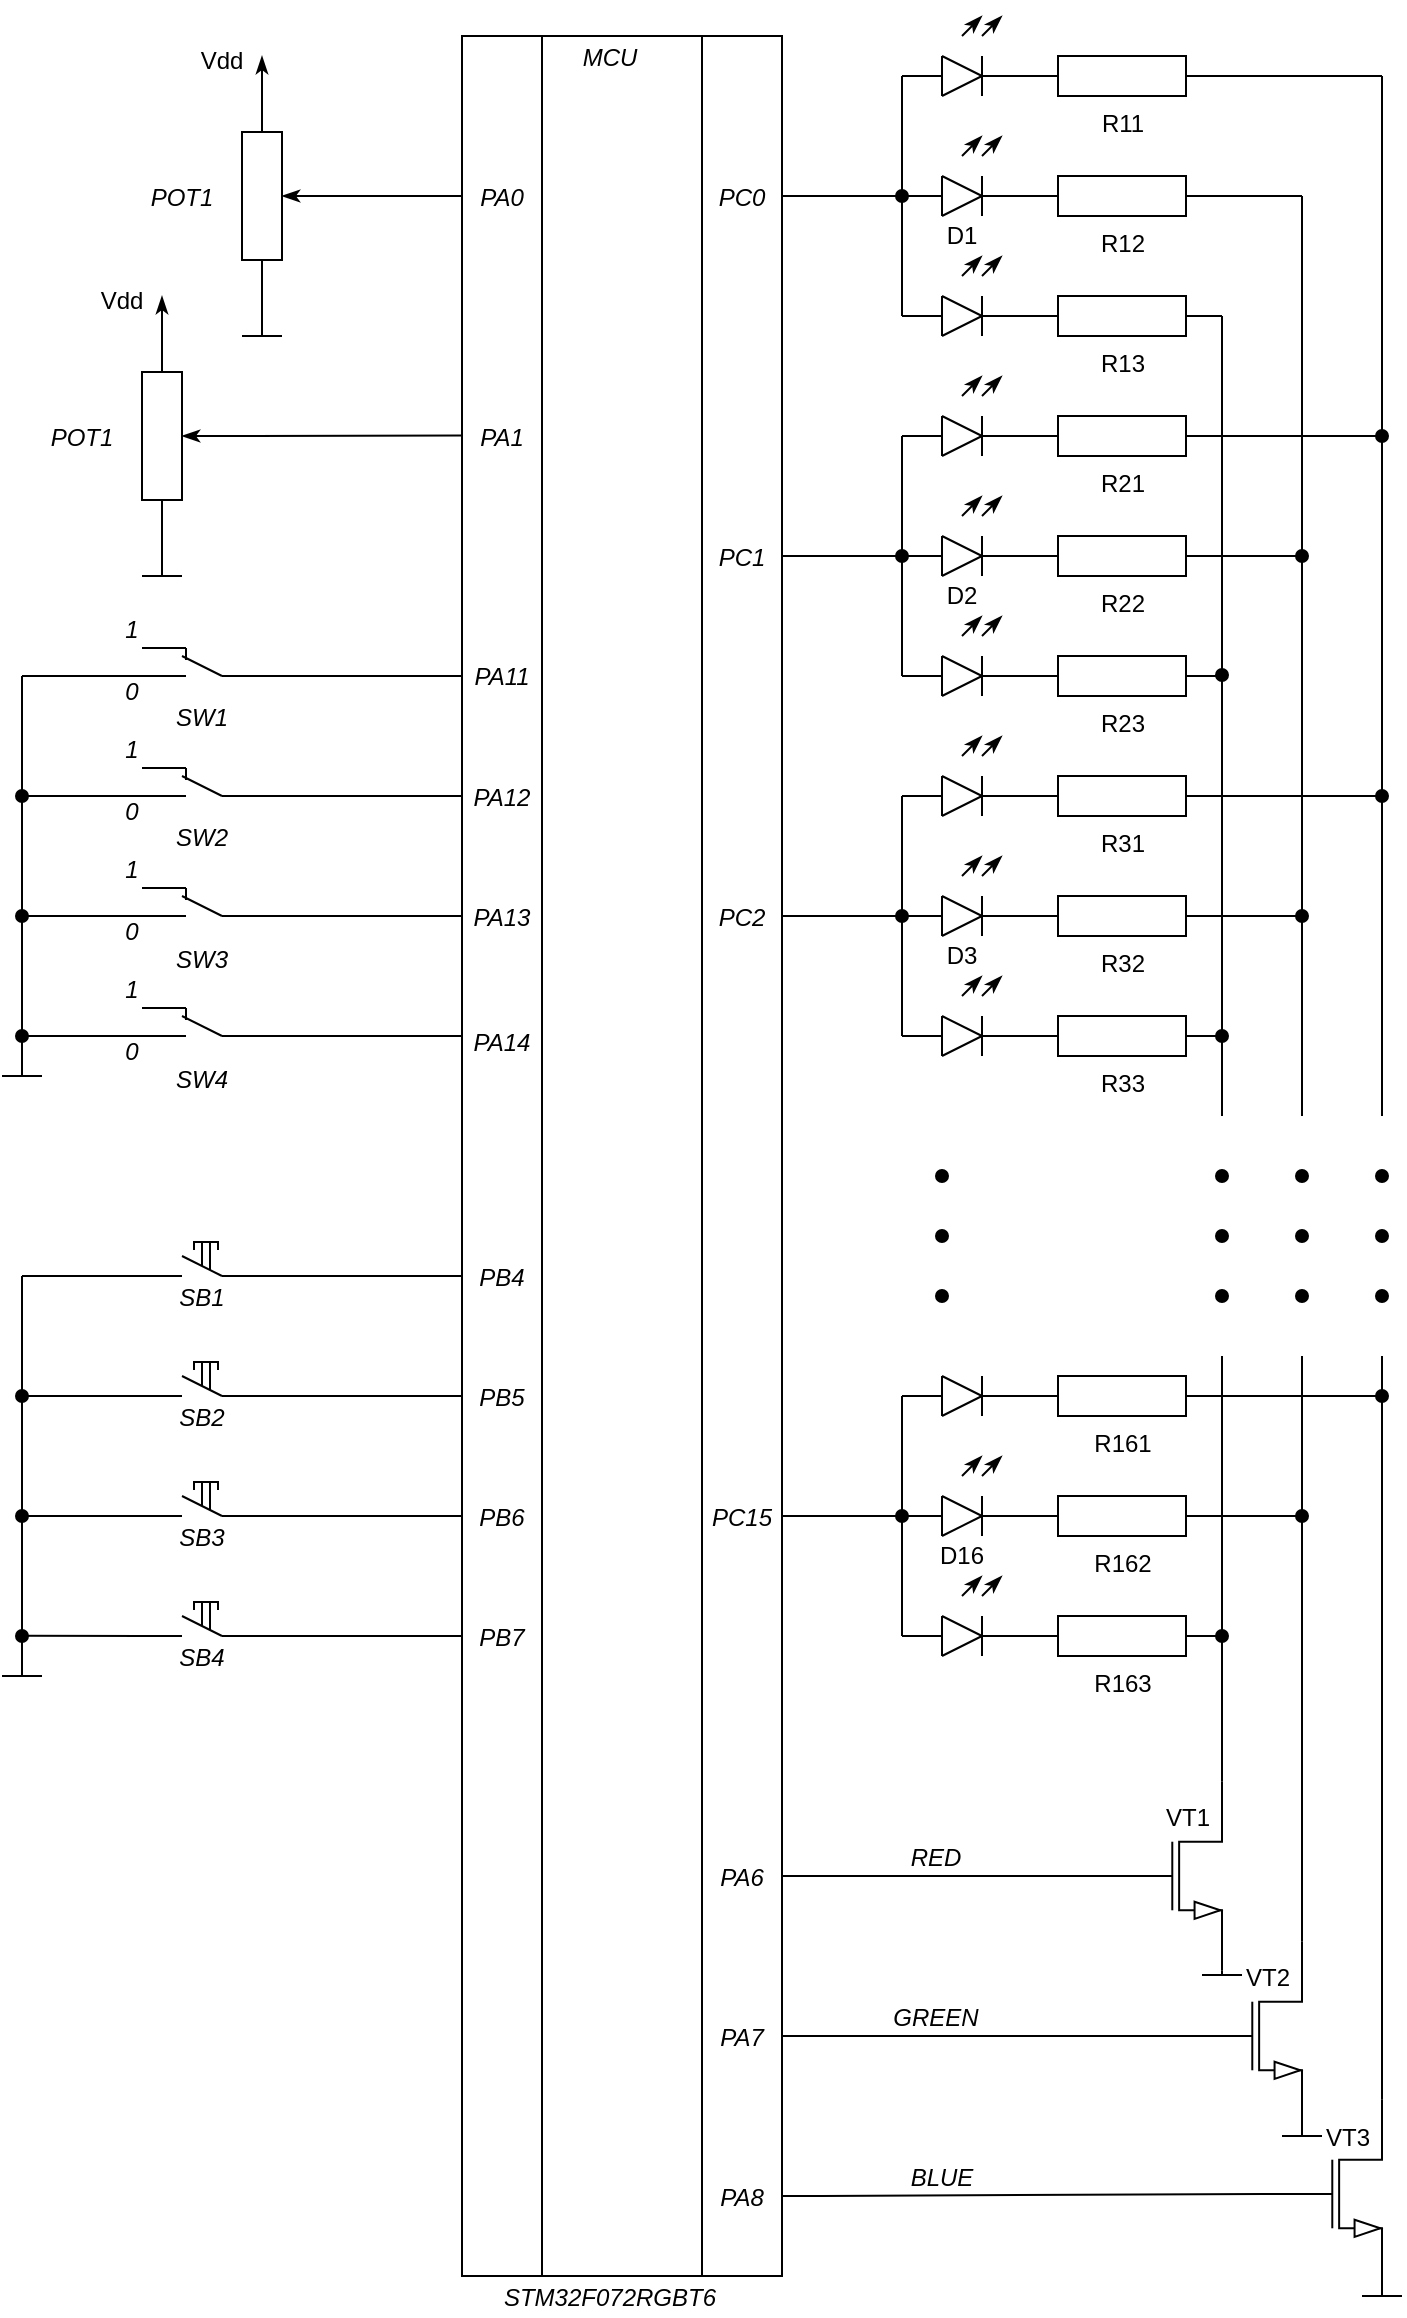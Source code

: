 <mxfile version="20.8.16" type="device"><diagram name="Page-1" id="7e0a89b8-554c-2b80-1dc8-d5c74ca68de4"><mxGraphModel dx="3265" dy="2085" grid="1" gridSize="10" guides="1" tooltips="1" connect="1" arrows="1" fold="1" page="1" pageScale="1" pageWidth="827" pageHeight="1169" math="0" shadow="0"><root><mxCell id="0"/><mxCell id="1" parent="0"/><mxCell id="Be6yCNK3DBqMFSrITayU-256" value="" style="endArrow=none;html=1;rounded=1;sketch=0;strokeWidth=1;curved=0;exitX=1;exitY=0.5;exitDx=0;exitDy=0;exitPerimeter=0;" parent="1" source="Be6yCNK3DBqMFSrITayU-20" edge="1"><mxGeometry width="50" height="50" relative="1" as="geometry"><mxPoint x="720" y="39.89" as="sourcePoint"/><mxPoint x="800" y="40" as="targetPoint"/></mxGeometry></mxCell><mxCell id="Be6yCNK3DBqMFSrITayU-257" value="" style="endArrow=none;html=1;rounded=1;sketch=0;strokeWidth=1;curved=0;" parent="1" edge="1"><mxGeometry width="50" height="50" relative="1" as="geometry"><mxPoint x="500" y="100" as="sourcePoint"/><mxPoint x="520" y="100" as="targetPoint"/></mxGeometry></mxCell><mxCell id="Be6yCNK3DBqMFSrITayU-258" value="" style="endArrow=none;html=1;rounded=1;sketch=0;strokeWidth=1;curved=0;exitX=1;exitY=0.5;exitDx=0;exitDy=0;exitPerimeter=0;" parent="1" source="Be6yCNK3DBqMFSrITayU-73" edge="1"><mxGeometry width="50" height="50" relative="1" as="geometry"><mxPoint x="720" y="99.83" as="sourcePoint"/><mxPoint x="760" y="100" as="targetPoint"/></mxGeometry></mxCell><mxCell id="Be6yCNK3DBqMFSrITayU-262" value="" style="endArrow=none;html=1;rounded=1;sketch=0;strokeWidth=1;curved=0;" parent="1" edge="1"><mxGeometry width="50" height="50" relative="1" as="geometry"><mxPoint x="500" y="280" as="sourcePoint"/><mxPoint x="520" y="280" as="targetPoint"/></mxGeometry></mxCell><mxCell id="5PZ6QT_t5K2nGjjPvv4T-3" value="" style="rounded=0;" parent="1" vertex="1"><mxGeometry x="340" y="20" width="160" height="1120" as="geometry"/></mxCell><mxCell id="5PZ6QT_t5K2nGjjPvv4T-4" value="" style="endArrow=none;rounded=0;entryX=0.75;entryY=0;entryDx=0;entryDy=0;exitX=0.75;exitY=1;exitDx=0;exitDy=0;" parent="1" source="5PZ6QT_t5K2nGjjPvv4T-3" target="5PZ6QT_t5K2nGjjPvv4T-3" edge="1"><mxGeometry width="50" height="50" relative="1" as="geometry"><mxPoint x="460" y="170" as="sourcePoint"/><mxPoint x="490" y="90" as="targetPoint"/></mxGeometry></mxCell><mxCell id="5PZ6QT_t5K2nGjjPvv4T-5" value="" style="endArrow=none;rounded=0;entryX=0.25;entryY=0;entryDx=0;entryDy=0;exitX=0.25;exitY=1;exitDx=0;exitDy=0;" parent="1" source="5PZ6QT_t5K2nGjjPvv4T-3" target="5PZ6QT_t5K2nGjjPvv4T-3" edge="1"><mxGeometry width="50" height="50" relative="1" as="geometry"><mxPoint x="380" y="170" as="sourcePoint"/><mxPoint x="470" y="30" as="targetPoint"/></mxGeometry></mxCell><mxCell id="5PZ6QT_t5K2nGjjPvv4T-12" value="PC0" style="text;strokeColor=none;fillColor=none;align=center;verticalAlign=middle;rounded=0;fontStyle=2" parent="1" vertex="1"><mxGeometry x="460" y="90" width="40" height="20" as="geometry"/></mxCell><mxCell id="5PZ6QT_t5K2nGjjPvv4T-15" value="PC1" style="text;strokeColor=none;fillColor=none;align=center;verticalAlign=middle;rounded=0;fontStyle=2" parent="1" vertex="1"><mxGeometry x="460" y="270" width="40" height="20" as="geometry"/></mxCell><mxCell id="5PZ6QT_t5K2nGjjPvv4T-19" value="PC2" style="text;strokeColor=none;fillColor=none;align=center;verticalAlign=middle;rounded=0;fontStyle=2" parent="1" vertex="1"><mxGeometry x="460" y="450" width="40" height="20" as="geometry"/></mxCell><mxCell id="5PZ6QT_t5K2nGjjPvv4T-20" value="" style="endArrow=none;html=1;rounded=1;sketch=0;strokeWidth=1;curved=0;" parent="1" edge="1"><mxGeometry width="50" height="50" relative="1" as="geometry"><mxPoint x="500" y="460" as="sourcePoint"/><mxPoint x="520" y="460" as="targetPoint"/></mxGeometry></mxCell><mxCell id="5PZ6QT_t5K2nGjjPvv4T-30" value="PC15" style="text;strokeColor=none;fillColor=none;align=center;verticalAlign=middle;rounded=0;fontStyle=2" parent="1" vertex="1"><mxGeometry x="460" y="750" width="40" height="20" as="geometry"/></mxCell><mxCell id="5PZ6QT_t5K2nGjjPvv4T-32" value="" style="endArrow=none;html=1;rounded=1;sketch=0;strokeWidth=1;curved=0;" parent="1" edge="1"><mxGeometry width="50" height="50" relative="1" as="geometry"><mxPoint x="500" y="760" as="sourcePoint"/><mxPoint x="520" y="760" as="targetPoint"/></mxGeometry></mxCell><mxCell id="5PZ6QT_t5K2nGjjPvv4T-36" value="PA6" style="text;strokeColor=none;fillColor=none;align=center;verticalAlign=middle;rounded=0;fontStyle=2" parent="1" vertex="1"><mxGeometry x="460" y="930" width="40" height="20" as="geometry"/></mxCell><mxCell id="5PZ6QT_t5K2nGjjPvv4T-37" value="" style="endArrow=none;html=1;rounded=1;sketch=0;strokeWidth=1;curved=0;" parent="1" edge="1"><mxGeometry width="50" height="50" relative="1" as="geometry"><mxPoint x="500" y="940" as="sourcePoint"/><mxPoint x="520" y="940" as="targetPoint"/></mxGeometry></mxCell><mxCell id="5PZ6QT_t5K2nGjjPvv4T-38" value="MCU" style="text;strokeColor=none;fillColor=none;align=center;verticalAlign=middle;rounded=0;fontStyle=2" parent="1" vertex="1"><mxGeometry x="394" y="20" width="40" height="20" as="geometry"/></mxCell><mxCell id="5PZ6QT_t5K2nGjjPvv4T-40" value="STM32F072RGBT6" style="text;strokeColor=none;fillColor=none;align=center;verticalAlign=middle;rounded=0;fontStyle=2" parent="1" vertex="1"><mxGeometry x="394" y="1140" width="40" height="20" as="geometry"/></mxCell><mxCell id="5PZ6QT_t5K2nGjjPvv4T-75" value="" style="group" parent="1" vertex="1" connectable="0"><mxGeometry x="180" y="30" width="100" height="140" as="geometry"/></mxCell><mxCell id="5PZ6QT_t5K2nGjjPvv4T-70" value="POT1" style="text;strokeColor=none;fillColor=none;align=center;verticalAlign=middle;rounded=0;fontStyle=2" parent="5PZ6QT_t5K2nGjjPvv4T-75" vertex="1"><mxGeometry y="60" width="40" height="20" as="geometry"/></mxCell><mxCell id="5PZ6QT_t5K2nGjjPvv4T-74" value="" style="group" parent="5PZ6QT_t5K2nGjjPvv4T-75" vertex="1" connectable="0"><mxGeometry x="50" width="50" height="140" as="geometry"/></mxCell><mxCell id="5PZ6QT_t5K2nGjjPvv4T-67" value="" style="pointerEvents=1;verticalLabelPosition=bottom;shadow=0;dashed=0;align=center;verticalAlign=top;shape=mxgraph.electrical.resistors.resistor_1;rotation=-90;" parent="5PZ6QT_t5K2nGjjPvv4T-74" vertex="1"><mxGeometry x="-40" y="60" width="100" height="20" as="geometry"/></mxCell><mxCell id="5PZ6QT_t5K2nGjjPvv4T-69" value="" style="endArrow=classicThin;rounded=0;strokeWidth=1;endFill=1;" parent="5PZ6QT_t5K2nGjjPvv4T-74" edge="1"><mxGeometry width="50" height="50" relative="1" as="geometry"><mxPoint x="50" y="70" as="sourcePoint"/><mxPoint x="20" y="70" as="targetPoint"/></mxGeometry></mxCell><mxCell id="5PZ6QT_t5K2nGjjPvv4T-71" value="" style="endArrow=none;html=1;rounded=1;sketch=0;strokeWidth=1;curved=0;entryX=0;entryY=0.5;entryDx=0;entryDy=0;entryPerimeter=0;" parent="5PZ6QT_t5K2nGjjPvv4T-74" target="5PZ6QT_t5K2nGjjPvv4T-67" edge="1"><mxGeometry width="50" height="50" relative="1" as="geometry"><mxPoint x="10" y="140" as="sourcePoint"/><mxPoint x="15" y="140" as="targetPoint"/></mxGeometry></mxCell><mxCell id="5PZ6QT_t5K2nGjjPvv4T-72" value="" style="endArrow=none;html=1;rounded=1;sketch=0;strokeWidth=1;curved=0;" parent="5PZ6QT_t5K2nGjjPvv4T-74" edge="1"><mxGeometry width="50" height="50" relative="1" as="geometry"><mxPoint y="140" as="sourcePoint"/><mxPoint x="20" y="140" as="targetPoint"/></mxGeometry></mxCell><mxCell id="5PZ6QT_t5K2nGjjPvv4T-73" value="" style="endArrow=classicThin;html=1;rounded=1;sketch=0;strokeWidth=1;curved=0;entryX=0;entryY=0.5;entryDx=0;entryDy=0;entryPerimeter=0;startArrow=none;startFill=0;endFill=1;" parent="5PZ6QT_t5K2nGjjPvv4T-74" edge="1"><mxGeometry width="50" height="50" relative="1" as="geometry"><mxPoint x="10" y="20" as="sourcePoint"/><mxPoint x="10" as="targetPoint"/></mxGeometry></mxCell><mxCell id="5PZ6QT_t5K2nGjjPvv4T-198" value="Vdd" style="text;strokeColor=none;fillColor=none;align=center;verticalAlign=middle;rounded=0;" parent="5PZ6QT_t5K2nGjjPvv4T-75" vertex="1"><mxGeometry x="20" y="-10" width="40" height="23" as="geometry"/></mxCell><mxCell id="5PZ6QT_t5K2nGjjPvv4T-76" value="" style="group" parent="1" vertex="1" connectable="0"><mxGeometry x="170" y="309" width="70" height="61" as="geometry"/></mxCell><mxCell id="5PZ6QT_t5K2nGjjPvv4T-61" value="SW1" style="text;strokeColor=none;fillColor=none;align=center;verticalAlign=middle;rounded=0;fontStyle=2" parent="5PZ6QT_t5K2nGjjPvv4T-76" vertex="1"><mxGeometry x="20" y="41" width="40" height="20" as="geometry"/></mxCell><mxCell id="5PZ6QT_t5K2nGjjPvv4T-64" value="" style="group;flipH=1;" parent="5PZ6QT_t5K2nGjjPvv4T-76" vertex="1" connectable="0"><mxGeometry x="10" y="17" width="60" height="14" as="geometry"/></mxCell><mxCell id="5PZ6QT_t5K2nGjjPvv4T-55" value="" style="endArrow=none;rounded=0;" parent="5PZ6QT_t5K2nGjjPvv4T-64" edge="1"><mxGeometry width="50" height="50" relative="1" as="geometry"><mxPoint x="60" y="14" as="sourcePoint"/><mxPoint x="40" y="14" as="targetPoint"/><Array as="points"/></mxGeometry></mxCell><mxCell id="5PZ6QT_t5K2nGjjPvv4T-56" value="" style="endArrow=none;rounded=0;" parent="5PZ6QT_t5K2nGjjPvv4T-64" edge="1"><mxGeometry width="50" height="50" relative="1" as="geometry"><mxPoint x="40" y="14" as="sourcePoint"/><mxPoint x="20" y="4" as="targetPoint"/><Array as="points"/></mxGeometry></mxCell><mxCell id="5PZ6QT_t5K2nGjjPvv4T-57" value="" style="endArrow=none;rounded=0;" parent="5PZ6QT_t5K2nGjjPvv4T-64" edge="1"><mxGeometry width="50" height="50" relative="1" as="geometry"><mxPoint x="22" y="14" as="sourcePoint"/><mxPoint y="14" as="targetPoint"/><Array as="points"/></mxGeometry></mxCell><mxCell id="5PZ6QT_t5K2nGjjPvv4T-62" value="" style="endArrow=none;rounded=0;" parent="5PZ6QT_t5K2nGjjPvv4T-64" edge="1"><mxGeometry width="50" height="50" relative="1" as="geometry"><mxPoint x="22.0" as="sourcePoint"/><mxPoint as="targetPoint"/><Array as="points"/></mxGeometry></mxCell><mxCell id="5PZ6QT_t5K2nGjjPvv4T-63" value="" style="endArrow=none;rounded=0;" parent="5PZ6QT_t5K2nGjjPvv4T-64" edge="1"><mxGeometry width="50" height="50" relative="1" as="geometry"><mxPoint x="22" y="6" as="sourcePoint"/><mxPoint x="22" as="targetPoint"/><Array as="points"/></mxGeometry></mxCell><mxCell id="5PZ6QT_t5K2nGjjPvv4T-65" value="1" style="text;strokeColor=none;fillColor=none;align=center;verticalAlign=middle;rounded=0;fontStyle=2" parent="5PZ6QT_t5K2nGjjPvv4T-76" vertex="1"><mxGeometry width="10" height="14" as="geometry"/></mxCell><mxCell id="5PZ6QT_t5K2nGjjPvv4T-66" value="0" style="text;strokeColor=none;fillColor=none;align=center;verticalAlign=middle;rounded=0;fontStyle=2" parent="5PZ6QT_t5K2nGjjPvv4T-76" vertex="1"><mxGeometry y="31" width="10" height="14" as="geometry"/></mxCell><mxCell id="5PZ6QT_t5K2nGjjPvv4T-77" value="" style="group" parent="1" vertex="1" connectable="0"><mxGeometry x="180" y="623" width="60" height="37" as="geometry"/></mxCell><mxCell id="5PZ6QT_t5K2nGjjPvv4T-52" value="" style="group;flipH=1;" parent="5PZ6QT_t5K2nGjjPvv4T-77" vertex="1" connectable="0"><mxGeometry width="60" height="17" as="geometry"/></mxCell><mxCell id="5PZ6QT_t5K2nGjjPvv4T-42" value="" style="endArrow=none;rounded=0;" parent="5PZ6QT_t5K2nGjjPvv4T-52" edge="1"><mxGeometry width="50" height="50" relative="1" as="geometry"><mxPoint x="60" y="17" as="sourcePoint"/><mxPoint x="40" y="17" as="targetPoint"/><Array as="points"/></mxGeometry></mxCell><mxCell id="5PZ6QT_t5K2nGjjPvv4T-44" value="" style="endArrow=none;rounded=0;" parent="5PZ6QT_t5K2nGjjPvv4T-52" edge="1"><mxGeometry width="50" height="50" relative="1" as="geometry"><mxPoint x="40" y="17" as="sourcePoint"/><mxPoint x="20" y="7" as="targetPoint"/><Array as="points"/></mxGeometry></mxCell><mxCell id="5PZ6QT_t5K2nGjjPvv4T-45" value="" style="endArrow=none;rounded=0;" parent="5PZ6QT_t5K2nGjjPvv4T-52" edge="1"><mxGeometry width="50" height="50" relative="1" as="geometry"><mxPoint x="20" y="17" as="sourcePoint"/><mxPoint y="17" as="targetPoint"/><Array as="points"/></mxGeometry></mxCell><mxCell id="5PZ6QT_t5K2nGjjPvv4T-46" value="" style="endArrow=none;rounded=0;" parent="5PZ6QT_t5K2nGjjPvv4T-52" edge="1"><mxGeometry width="50" height="50" relative="1" as="geometry"><mxPoint x="34" as="sourcePoint"/><mxPoint x="34" y="14" as="targetPoint"/><Array as="points"><mxPoint x="34"/></Array></mxGeometry></mxCell><mxCell id="5PZ6QT_t5K2nGjjPvv4T-47" value="" style="endArrow=none;rounded=0;" parent="5PZ6QT_t5K2nGjjPvv4T-52" edge="1"><mxGeometry width="50" height="50" relative="1" as="geometry"><mxPoint x="30" as="sourcePoint"/><mxPoint x="30" y="12" as="targetPoint"/><Array as="points"><mxPoint x="30"/></Array></mxGeometry></mxCell><mxCell id="5PZ6QT_t5K2nGjjPvv4T-51" value="" style="endArrow=none;rounded=0;" parent="5PZ6QT_t5K2nGjjPvv4T-52" edge="1"><mxGeometry width="50" height="50" relative="1" as="geometry"><mxPoint x="38" y="4" as="sourcePoint"/><mxPoint x="26" y="4" as="targetPoint"/><Array as="points"><mxPoint x="38"/><mxPoint x="26"/></Array></mxGeometry></mxCell><mxCell id="5PZ6QT_t5K2nGjjPvv4T-53" value="SB1" style="text;strokeColor=none;fillColor=none;align=center;verticalAlign=middle;rounded=0;fontStyle=2" parent="5PZ6QT_t5K2nGjjPvv4T-77" vertex="1"><mxGeometry x="10" y="17" width="40" height="20" as="geometry"/></mxCell><mxCell id="5PZ6QT_t5K2nGjjPvv4T-78" value="" style="group" parent="1" vertex="1" connectable="0"><mxGeometry x="130" y="150" width="100" height="140" as="geometry"/></mxCell><mxCell id="5PZ6QT_t5K2nGjjPvv4T-79" value="POT1" style="text;strokeColor=none;fillColor=none;align=center;verticalAlign=middle;rounded=0;fontStyle=2" parent="5PZ6QT_t5K2nGjjPvv4T-78" vertex="1"><mxGeometry y="60" width="40" height="20" as="geometry"/></mxCell><mxCell id="5PZ6QT_t5K2nGjjPvv4T-80" value="" style="group" parent="5PZ6QT_t5K2nGjjPvv4T-78" vertex="1" connectable="0"><mxGeometry x="50" width="50" height="140" as="geometry"/></mxCell><mxCell id="5PZ6QT_t5K2nGjjPvv4T-81" value="" style="pointerEvents=1;verticalLabelPosition=bottom;shadow=0;dashed=0;align=center;verticalAlign=top;shape=mxgraph.electrical.resistors.resistor_1;rotation=-90;" parent="5PZ6QT_t5K2nGjjPvv4T-80" vertex="1"><mxGeometry x="-40" y="60" width="100" height="20" as="geometry"/></mxCell><mxCell id="5PZ6QT_t5K2nGjjPvv4T-82" value="" style="endArrow=classicThin;rounded=0;strokeWidth=1;endFill=1;" parent="5PZ6QT_t5K2nGjjPvv4T-80" edge="1"><mxGeometry width="50" height="50" relative="1" as="geometry"><mxPoint x="50" y="70" as="sourcePoint"/><mxPoint x="20" y="70" as="targetPoint"/></mxGeometry></mxCell><mxCell id="5PZ6QT_t5K2nGjjPvv4T-83" value="" style="endArrow=none;html=1;rounded=1;sketch=0;strokeWidth=1;curved=0;entryX=0;entryY=0.5;entryDx=0;entryDy=0;entryPerimeter=0;" parent="5PZ6QT_t5K2nGjjPvv4T-80" target="5PZ6QT_t5K2nGjjPvv4T-81" edge="1"><mxGeometry width="50" height="50" relative="1" as="geometry"><mxPoint x="10" y="140" as="sourcePoint"/><mxPoint x="15" y="140" as="targetPoint"/></mxGeometry></mxCell><mxCell id="5PZ6QT_t5K2nGjjPvv4T-84" value="" style="endArrow=none;html=1;rounded=1;sketch=0;strokeWidth=1;curved=0;" parent="5PZ6QT_t5K2nGjjPvv4T-80" edge="1"><mxGeometry width="50" height="50" relative="1" as="geometry"><mxPoint y="140" as="sourcePoint"/><mxPoint x="20" y="140" as="targetPoint"/></mxGeometry></mxCell><mxCell id="5PZ6QT_t5K2nGjjPvv4T-85" value="" style="endArrow=classicThin;html=1;rounded=1;sketch=0;strokeWidth=1;curved=0;entryX=0;entryY=0.5;entryDx=0;entryDy=0;entryPerimeter=0;startArrow=none;startFill=0;endFill=1;" parent="5PZ6QT_t5K2nGjjPvv4T-80" edge="1"><mxGeometry width="50" height="50" relative="1" as="geometry"><mxPoint x="10" y="20" as="sourcePoint"/><mxPoint x="10" as="targetPoint"/></mxGeometry></mxCell><mxCell id="5PZ6QT_t5K2nGjjPvv4T-196" value="Vdd" style="text;strokeColor=none;fillColor=none;align=center;verticalAlign=middle;rounded=0;" parent="5PZ6QT_t5K2nGjjPvv4T-78" vertex="1"><mxGeometry x="20" y="-10" width="40" height="23" as="geometry"/></mxCell><mxCell id="5PZ6QT_t5K2nGjjPvv4T-86" value="" style="endArrow=none;html=1;rounded=1;sketch=0;strokeWidth=1;curved=0;entryX=0;entryY=0.5;entryDx=0;entryDy=0;" parent="1" target="5PZ6QT_t5K2nGjjPvv4T-87" edge="1"><mxGeometry width="50" height="50" relative="1" as="geometry"><mxPoint x="280" y="100" as="sourcePoint"/><mxPoint x="330" y="100" as="targetPoint"/></mxGeometry></mxCell><mxCell id="5PZ6QT_t5K2nGjjPvv4T-87" value="PA0" style="text;strokeColor=none;fillColor=none;align=center;verticalAlign=middle;rounded=0;fontStyle=2" parent="1" vertex="1"><mxGeometry x="340" y="90" width="40" height="20" as="geometry"/></mxCell><mxCell id="5PZ6QT_t5K2nGjjPvv4T-88" value="PA1" style="text;strokeColor=none;fillColor=none;align=center;verticalAlign=middle;rounded=0;fontStyle=2" parent="1" vertex="1"><mxGeometry x="340" y="210" width="40" height="20" as="geometry"/></mxCell><mxCell id="5PZ6QT_t5K2nGjjPvv4T-89" value="" style="endArrow=none;html=1;rounded=1;sketch=0;strokeWidth=1;curved=0;entryX=0;entryY=0.085;entryDx=0;entryDy=0;entryPerimeter=0;" parent="1" edge="1"><mxGeometry width="50" height="50" relative="1" as="geometry"><mxPoint x="230" y="220" as="sourcePoint"/><mxPoint x="340.0" y="219.79" as="targetPoint"/></mxGeometry></mxCell><mxCell id="5PZ6QT_t5K2nGjjPvv4T-90" value="PA11" style="text;strokeColor=none;fillColor=none;align=center;verticalAlign=middle;rounded=0;fontStyle=2" parent="1" vertex="1"><mxGeometry x="340" y="329.5" width="40" height="20" as="geometry"/></mxCell><mxCell id="5PZ6QT_t5K2nGjjPvv4T-91" value="" style="endArrow=none;html=1;rounded=1;sketch=0;strokeWidth=1;curved=0;" parent="1" edge="1"><mxGeometry width="50" height="50" relative="1" as="geometry"><mxPoint x="240.0" y="340.06" as="sourcePoint"/><mxPoint x="340" y="340" as="targetPoint"/></mxGeometry></mxCell><mxCell id="5PZ6QT_t5K2nGjjPvv4T-92" value="" style="endArrow=none;html=1;rounded=1;sketch=0;strokeWidth=1;curved=0;entryX=1;entryY=0;entryDx=0;entryDy=0;" parent="1" target="5PZ6QT_t5K2nGjjPvv4T-66" edge="1"><mxGeometry width="50" height="50" relative="1" as="geometry"><mxPoint x="120" y="340" as="sourcePoint"/><mxPoint x="180.0" y="339.85" as="targetPoint"/></mxGeometry></mxCell><mxCell id="5PZ6QT_t5K2nGjjPvv4T-93" value="" style="group" parent="1" vertex="1" connectable="0"><mxGeometry x="170" y="369" width="70" height="61" as="geometry"/></mxCell><mxCell id="5PZ6QT_t5K2nGjjPvv4T-94" value="SW2" style="text;strokeColor=none;fillColor=none;align=center;verticalAlign=middle;rounded=0;fontStyle=2" parent="5PZ6QT_t5K2nGjjPvv4T-93" vertex="1"><mxGeometry x="20" y="41" width="40" height="20" as="geometry"/></mxCell><mxCell id="5PZ6QT_t5K2nGjjPvv4T-95" value="" style="group;flipH=1;" parent="5PZ6QT_t5K2nGjjPvv4T-93" vertex="1" connectable="0"><mxGeometry x="10" y="17" width="60" height="14" as="geometry"/></mxCell><mxCell id="5PZ6QT_t5K2nGjjPvv4T-96" value="" style="endArrow=none;rounded=0;" parent="5PZ6QT_t5K2nGjjPvv4T-95" edge="1"><mxGeometry width="50" height="50" relative="1" as="geometry"><mxPoint x="60" y="14" as="sourcePoint"/><mxPoint x="40" y="14" as="targetPoint"/><Array as="points"/></mxGeometry></mxCell><mxCell id="5PZ6QT_t5K2nGjjPvv4T-97" value="" style="endArrow=none;rounded=0;" parent="5PZ6QT_t5K2nGjjPvv4T-95" edge="1"><mxGeometry width="50" height="50" relative="1" as="geometry"><mxPoint x="40" y="14" as="sourcePoint"/><mxPoint x="20" y="4" as="targetPoint"/><Array as="points"/></mxGeometry></mxCell><mxCell id="5PZ6QT_t5K2nGjjPvv4T-98" value="" style="endArrow=none;rounded=0;" parent="5PZ6QT_t5K2nGjjPvv4T-95" edge="1"><mxGeometry width="50" height="50" relative="1" as="geometry"><mxPoint x="22" y="14" as="sourcePoint"/><mxPoint y="14" as="targetPoint"/><Array as="points"/></mxGeometry></mxCell><mxCell id="5PZ6QT_t5K2nGjjPvv4T-99" value="" style="endArrow=none;rounded=0;" parent="5PZ6QT_t5K2nGjjPvv4T-95" edge="1"><mxGeometry width="50" height="50" relative="1" as="geometry"><mxPoint x="22.0" as="sourcePoint"/><mxPoint as="targetPoint"/><Array as="points"/></mxGeometry></mxCell><mxCell id="5PZ6QT_t5K2nGjjPvv4T-100" value="" style="endArrow=none;rounded=0;" parent="5PZ6QT_t5K2nGjjPvv4T-95" edge="1"><mxGeometry width="50" height="50" relative="1" as="geometry"><mxPoint x="22" y="6" as="sourcePoint"/><mxPoint x="22" as="targetPoint"/><Array as="points"/></mxGeometry></mxCell><mxCell id="5PZ6QT_t5K2nGjjPvv4T-101" value="1" style="text;strokeColor=none;fillColor=none;align=center;verticalAlign=middle;rounded=0;fontStyle=2" parent="5PZ6QT_t5K2nGjjPvv4T-93" vertex="1"><mxGeometry width="10" height="14" as="geometry"/></mxCell><mxCell id="5PZ6QT_t5K2nGjjPvv4T-102" value="0" style="text;strokeColor=none;fillColor=none;align=center;verticalAlign=middle;rounded=0;fontStyle=2" parent="5PZ6QT_t5K2nGjjPvv4T-93" vertex="1"><mxGeometry y="31" width="10" height="14" as="geometry"/></mxCell><mxCell id="5PZ6QT_t5K2nGjjPvv4T-103" value="" style="endArrow=none;html=1;rounded=1;sketch=0;strokeWidth=1;curved=0;" parent="1" edge="1"><mxGeometry width="50" height="50" relative="1" as="geometry"><mxPoint x="240.0" y="400.06" as="sourcePoint"/><mxPoint x="340" y="400" as="targetPoint"/></mxGeometry></mxCell><mxCell id="5PZ6QT_t5K2nGjjPvv4T-104" value="" style="endArrow=none;html=1;rounded=1;sketch=0;strokeWidth=1;curved=0;entryX=1;entryY=0;entryDx=0;entryDy=0;" parent="1" target="5PZ6QT_t5K2nGjjPvv4T-102" edge="1"><mxGeometry width="50" height="50" relative="1" as="geometry"><mxPoint x="120" y="400" as="sourcePoint"/><mxPoint x="180.0" y="399.85" as="targetPoint"/></mxGeometry></mxCell><mxCell id="5PZ6QT_t5K2nGjjPvv4T-105" value="PA12" style="text;strokeColor=none;fillColor=none;align=center;verticalAlign=middle;rounded=0;fontStyle=2" parent="1" vertex="1"><mxGeometry x="340" y="390" width="40" height="20" as="geometry"/></mxCell><mxCell id="5PZ6QT_t5K2nGjjPvv4T-106" value="" style="group" parent="1" vertex="1" connectable="0"><mxGeometry x="170" y="431" width="70" height="61" as="geometry"/></mxCell><mxCell id="5PZ6QT_t5K2nGjjPvv4T-107" value="SW3" style="text;strokeColor=none;fillColor=none;align=center;verticalAlign=middle;rounded=0;fontStyle=2" parent="5PZ6QT_t5K2nGjjPvv4T-106" vertex="1"><mxGeometry x="20" y="40" width="40" height="20" as="geometry"/></mxCell><mxCell id="5PZ6QT_t5K2nGjjPvv4T-108" value="" style="group;flipH=1;" parent="5PZ6QT_t5K2nGjjPvv4T-106" vertex="1" connectable="0"><mxGeometry x="10" y="15" width="60" height="14" as="geometry"/></mxCell><mxCell id="5PZ6QT_t5K2nGjjPvv4T-109" value="" style="endArrow=none;rounded=0;" parent="5PZ6QT_t5K2nGjjPvv4T-108" edge="1"><mxGeometry width="50" height="50" relative="1" as="geometry"><mxPoint x="60" y="14" as="sourcePoint"/><mxPoint x="40" y="14" as="targetPoint"/><Array as="points"/></mxGeometry></mxCell><mxCell id="5PZ6QT_t5K2nGjjPvv4T-110" value="" style="endArrow=none;rounded=0;" parent="5PZ6QT_t5K2nGjjPvv4T-108" edge="1"><mxGeometry width="50" height="50" relative="1" as="geometry"><mxPoint x="40" y="14" as="sourcePoint"/><mxPoint x="20" y="4" as="targetPoint"/><Array as="points"/></mxGeometry></mxCell><mxCell id="5PZ6QT_t5K2nGjjPvv4T-111" value="" style="endArrow=none;rounded=0;" parent="5PZ6QT_t5K2nGjjPvv4T-108" edge="1"><mxGeometry width="50" height="50" relative="1" as="geometry"><mxPoint x="22" y="14" as="sourcePoint"/><mxPoint y="14" as="targetPoint"/><Array as="points"/></mxGeometry></mxCell><mxCell id="5PZ6QT_t5K2nGjjPvv4T-112" value="" style="endArrow=none;rounded=0;" parent="5PZ6QT_t5K2nGjjPvv4T-108" edge="1"><mxGeometry width="50" height="50" relative="1" as="geometry"><mxPoint x="22.0" as="sourcePoint"/><mxPoint as="targetPoint"/><Array as="points"/></mxGeometry></mxCell><mxCell id="5PZ6QT_t5K2nGjjPvv4T-113" value="" style="endArrow=none;rounded=0;" parent="5PZ6QT_t5K2nGjjPvv4T-108" edge="1"><mxGeometry width="50" height="50" relative="1" as="geometry"><mxPoint x="22" y="6" as="sourcePoint"/><mxPoint x="22" as="targetPoint"/><Array as="points"/></mxGeometry></mxCell><mxCell id="5PZ6QT_t5K2nGjjPvv4T-114" value="1" style="text;strokeColor=none;fillColor=none;align=center;verticalAlign=middle;rounded=0;fontStyle=2" parent="5PZ6QT_t5K2nGjjPvv4T-106" vertex="1"><mxGeometry y="-2" width="10" height="14" as="geometry"/></mxCell><mxCell id="5PZ6QT_t5K2nGjjPvv4T-115" value="0" style="text;strokeColor=none;fillColor=none;align=center;verticalAlign=middle;rounded=0;fontStyle=2" parent="5PZ6QT_t5K2nGjjPvv4T-106" vertex="1"><mxGeometry y="29" width="10" height="14" as="geometry"/></mxCell><mxCell id="5PZ6QT_t5K2nGjjPvv4T-116" value="" style="endArrow=none;html=1;rounded=1;sketch=0;strokeWidth=1;curved=0;" parent="1" edge="1"><mxGeometry width="50" height="50" relative="1" as="geometry"><mxPoint x="240.0" y="460.06" as="sourcePoint"/><mxPoint x="340" y="460" as="targetPoint"/></mxGeometry></mxCell><mxCell id="5PZ6QT_t5K2nGjjPvv4T-117" value="" style="endArrow=none;html=1;rounded=1;sketch=0;strokeWidth=1;curved=0;entryX=1;entryY=0;entryDx=0;entryDy=0;" parent="1" source="5PZ6QT_t5K2nGjjPvv4T-136" target="5PZ6QT_t5K2nGjjPvv4T-115" edge="1"><mxGeometry width="50" height="50" relative="1" as="geometry"><mxPoint x="120" y="460" as="sourcePoint"/><mxPoint x="180.0" y="459.85" as="targetPoint"/></mxGeometry></mxCell><mxCell id="5PZ6QT_t5K2nGjjPvv4T-118" value="" style="group" parent="1" vertex="1" connectable="0"><mxGeometry x="170" y="490" width="70" height="61" as="geometry"/></mxCell><mxCell id="5PZ6QT_t5K2nGjjPvv4T-119" value="SW4" style="text;strokeColor=none;fillColor=none;align=center;verticalAlign=middle;rounded=0;fontStyle=2" parent="5PZ6QT_t5K2nGjjPvv4T-118" vertex="1"><mxGeometry x="20" y="41" width="40" height="20" as="geometry"/></mxCell><mxCell id="5PZ6QT_t5K2nGjjPvv4T-120" value="" style="group;flipH=1;" parent="5PZ6QT_t5K2nGjjPvv4T-118" vertex="1" connectable="0"><mxGeometry x="10" y="16" width="60" height="14" as="geometry"/></mxCell><mxCell id="5PZ6QT_t5K2nGjjPvv4T-121" value="" style="endArrow=none;rounded=0;" parent="5PZ6QT_t5K2nGjjPvv4T-120" edge="1"><mxGeometry width="50" height="50" relative="1" as="geometry"><mxPoint x="60" y="14" as="sourcePoint"/><mxPoint x="40" y="14" as="targetPoint"/><Array as="points"/></mxGeometry></mxCell><mxCell id="5PZ6QT_t5K2nGjjPvv4T-122" value="" style="endArrow=none;rounded=0;" parent="5PZ6QT_t5K2nGjjPvv4T-120" edge="1"><mxGeometry width="50" height="50" relative="1" as="geometry"><mxPoint x="40" y="14" as="sourcePoint"/><mxPoint x="20" y="4" as="targetPoint"/><Array as="points"/></mxGeometry></mxCell><mxCell id="5PZ6QT_t5K2nGjjPvv4T-123" value="" style="endArrow=none;rounded=0;" parent="5PZ6QT_t5K2nGjjPvv4T-120" edge="1"><mxGeometry width="50" height="50" relative="1" as="geometry"><mxPoint x="22" y="14" as="sourcePoint"/><mxPoint y="14" as="targetPoint"/><Array as="points"/></mxGeometry></mxCell><mxCell id="5PZ6QT_t5K2nGjjPvv4T-124" value="" style="endArrow=none;rounded=0;" parent="5PZ6QT_t5K2nGjjPvv4T-120" edge="1"><mxGeometry width="50" height="50" relative="1" as="geometry"><mxPoint x="22.0" as="sourcePoint"/><mxPoint as="targetPoint"/><Array as="points"/></mxGeometry></mxCell><mxCell id="5PZ6QT_t5K2nGjjPvv4T-125" value="" style="endArrow=none;rounded=0;" parent="5PZ6QT_t5K2nGjjPvv4T-120" edge="1"><mxGeometry width="50" height="50" relative="1" as="geometry"><mxPoint x="22" y="6" as="sourcePoint"/><mxPoint x="22" as="targetPoint"/><Array as="points"/></mxGeometry></mxCell><mxCell id="5PZ6QT_t5K2nGjjPvv4T-126" value="1" style="text;strokeColor=none;fillColor=none;align=center;verticalAlign=middle;rounded=0;fontStyle=2" parent="5PZ6QT_t5K2nGjjPvv4T-118" vertex="1"><mxGeometry y="-1" width="10" height="14" as="geometry"/></mxCell><mxCell id="5PZ6QT_t5K2nGjjPvv4T-127" value="0" style="text;strokeColor=none;fillColor=none;align=center;verticalAlign=middle;rounded=0;fontStyle=2" parent="5PZ6QT_t5K2nGjjPvv4T-118" vertex="1"><mxGeometry y="30" width="10" height="14" as="geometry"/></mxCell><mxCell id="5PZ6QT_t5K2nGjjPvv4T-128" value="" style="endArrow=none;html=1;rounded=1;sketch=0;strokeWidth=1;curved=0;" parent="1" edge="1"><mxGeometry width="50" height="50" relative="1" as="geometry"><mxPoint x="240.0" y="520.06" as="sourcePoint"/><mxPoint x="340" y="520" as="targetPoint"/></mxGeometry></mxCell><mxCell id="5PZ6QT_t5K2nGjjPvv4T-129" value="" style="endArrow=none;html=1;rounded=1;sketch=0;strokeWidth=1;curved=0;entryX=1;entryY=0;entryDx=0;entryDy=0;" parent="1" source="5PZ6QT_t5K2nGjjPvv4T-135" target="5PZ6QT_t5K2nGjjPvv4T-127" edge="1"><mxGeometry width="50" height="50" relative="1" as="geometry"><mxPoint x="120" y="520" as="sourcePoint"/><mxPoint x="180.0" y="519.85" as="targetPoint"/></mxGeometry></mxCell><mxCell id="5PZ6QT_t5K2nGjjPvv4T-130" value="PA13" style="text;strokeColor=none;fillColor=none;align=center;verticalAlign=middle;rounded=0;fontStyle=2" parent="1" vertex="1"><mxGeometry x="340" y="450" width="40" height="20" as="geometry"/></mxCell><mxCell id="5PZ6QT_t5K2nGjjPvv4T-131" value="PA14" style="text;strokeColor=none;fillColor=none;align=center;verticalAlign=middle;rounded=0;fontStyle=2" parent="1" vertex="1"><mxGeometry x="340" y="512.5" width="40" height="20" as="geometry"/></mxCell><mxCell id="5PZ6QT_t5K2nGjjPvv4T-132" value="" style="endArrow=none;html=1;rounded=1;sketch=0;strokeWidth=1;curved=0;" parent="1" edge="1"><mxGeometry width="50" height="50" relative="1" as="geometry"><mxPoint x="120" y="540" as="sourcePoint"/><mxPoint x="120" y="340" as="targetPoint"/></mxGeometry></mxCell><mxCell id="5PZ6QT_t5K2nGjjPvv4T-133" value="" style="endArrow=none;html=1;rounded=1;sketch=0;strokeWidth=1;curved=0;" parent="1" edge="1"><mxGeometry width="50" height="50" relative="1" as="geometry"><mxPoint x="110" y="540" as="sourcePoint"/><mxPoint x="130" y="540" as="targetPoint"/></mxGeometry></mxCell><mxCell id="5PZ6QT_t5K2nGjjPvv4T-135" value="" style="ellipse;aspect=fixed;fillColor=#000000;flipH=1;labelPosition=center;verticalLabelPosition=middle;align=center;verticalAlign=middle;sketch=0;shadow=0;snapToPoint=0;" parent="1" vertex="1"><mxGeometry x="117" y="517" width="6" height="6" as="geometry"/></mxCell><mxCell id="5PZ6QT_t5K2nGjjPvv4T-136" value="" style="ellipse;aspect=fixed;fillColor=#000000;flipH=1;labelPosition=center;verticalLabelPosition=middle;align=center;verticalAlign=middle;sketch=0;shadow=0;snapToPoint=0;" parent="1" vertex="1"><mxGeometry x="117" y="457" width="6" height="6" as="geometry"/></mxCell><mxCell id="5PZ6QT_t5K2nGjjPvv4T-138" value="" style="ellipse;aspect=fixed;fillColor=#000000;flipH=1;labelPosition=center;verticalLabelPosition=middle;align=center;verticalAlign=middle;sketch=0;shadow=0;snapToPoint=0;" parent="1" vertex="1"><mxGeometry x="117" y="397" width="6" height="6" as="geometry"/></mxCell><mxCell id="5PZ6QT_t5K2nGjjPvv4T-140" value="" style="group" parent="1" vertex="1" connectable="0"><mxGeometry x="180" y="683" width="60" height="37" as="geometry"/></mxCell><mxCell id="5PZ6QT_t5K2nGjjPvv4T-141" value="" style="group;flipH=1;" parent="5PZ6QT_t5K2nGjjPvv4T-140" vertex="1" connectable="0"><mxGeometry width="60" height="17" as="geometry"/></mxCell><mxCell id="5PZ6QT_t5K2nGjjPvv4T-142" value="" style="endArrow=none;rounded=0;" parent="5PZ6QT_t5K2nGjjPvv4T-141" edge="1"><mxGeometry width="50" height="50" relative="1" as="geometry"><mxPoint x="60" y="17" as="sourcePoint"/><mxPoint x="40" y="17" as="targetPoint"/><Array as="points"/></mxGeometry></mxCell><mxCell id="5PZ6QT_t5K2nGjjPvv4T-143" value="" style="endArrow=none;rounded=0;" parent="5PZ6QT_t5K2nGjjPvv4T-141" edge="1"><mxGeometry width="50" height="50" relative="1" as="geometry"><mxPoint x="40" y="17" as="sourcePoint"/><mxPoint x="20" y="7" as="targetPoint"/><Array as="points"/></mxGeometry></mxCell><mxCell id="5PZ6QT_t5K2nGjjPvv4T-144" value="" style="endArrow=none;rounded=0;" parent="5PZ6QT_t5K2nGjjPvv4T-141" edge="1"><mxGeometry width="50" height="50" relative="1" as="geometry"><mxPoint x="20" y="17" as="sourcePoint"/><mxPoint y="17" as="targetPoint"/><Array as="points"/></mxGeometry></mxCell><mxCell id="5PZ6QT_t5K2nGjjPvv4T-145" value="" style="endArrow=none;rounded=0;" parent="5PZ6QT_t5K2nGjjPvv4T-141" edge="1"><mxGeometry width="50" height="50" relative="1" as="geometry"><mxPoint x="34" as="sourcePoint"/><mxPoint x="34" y="14" as="targetPoint"/><Array as="points"><mxPoint x="34"/></Array></mxGeometry></mxCell><mxCell id="5PZ6QT_t5K2nGjjPvv4T-146" value="" style="endArrow=none;rounded=0;" parent="5PZ6QT_t5K2nGjjPvv4T-141" edge="1"><mxGeometry width="50" height="50" relative="1" as="geometry"><mxPoint x="30" as="sourcePoint"/><mxPoint x="30" y="12" as="targetPoint"/><Array as="points"><mxPoint x="30"/></Array></mxGeometry></mxCell><mxCell id="5PZ6QT_t5K2nGjjPvv4T-147" value="" style="endArrow=none;rounded=0;" parent="5PZ6QT_t5K2nGjjPvv4T-141" edge="1"><mxGeometry width="50" height="50" relative="1" as="geometry"><mxPoint x="38" y="4" as="sourcePoint"/><mxPoint x="26" y="4" as="targetPoint"/><Array as="points"><mxPoint x="38"/><mxPoint x="26"/></Array></mxGeometry></mxCell><mxCell id="5PZ6QT_t5K2nGjjPvv4T-148" value="SB2" style="text;strokeColor=none;fillColor=none;align=center;verticalAlign=middle;rounded=0;fontStyle=2" parent="5PZ6QT_t5K2nGjjPvv4T-140" vertex="1"><mxGeometry x="10" y="17" width="40" height="20" as="geometry"/></mxCell><mxCell id="5PZ6QT_t5K2nGjjPvv4T-149" value="" style="group" parent="1" vertex="1" connectable="0"><mxGeometry x="180" y="743" width="60" height="37" as="geometry"/></mxCell><mxCell id="5PZ6QT_t5K2nGjjPvv4T-150" value="" style="group;flipH=1;" parent="5PZ6QT_t5K2nGjjPvv4T-149" vertex="1" connectable="0"><mxGeometry width="60" height="17" as="geometry"/></mxCell><mxCell id="5PZ6QT_t5K2nGjjPvv4T-151" value="" style="endArrow=none;rounded=0;" parent="5PZ6QT_t5K2nGjjPvv4T-150" edge="1"><mxGeometry width="50" height="50" relative="1" as="geometry"><mxPoint x="60" y="17" as="sourcePoint"/><mxPoint x="40" y="17" as="targetPoint"/><Array as="points"/></mxGeometry></mxCell><mxCell id="5PZ6QT_t5K2nGjjPvv4T-152" value="" style="endArrow=none;rounded=0;" parent="5PZ6QT_t5K2nGjjPvv4T-150" edge="1"><mxGeometry width="50" height="50" relative="1" as="geometry"><mxPoint x="40" y="17" as="sourcePoint"/><mxPoint x="20" y="7" as="targetPoint"/><Array as="points"/></mxGeometry></mxCell><mxCell id="5PZ6QT_t5K2nGjjPvv4T-153" value="" style="endArrow=none;rounded=0;" parent="5PZ6QT_t5K2nGjjPvv4T-150" edge="1"><mxGeometry width="50" height="50" relative="1" as="geometry"><mxPoint x="20" y="17" as="sourcePoint"/><mxPoint y="17" as="targetPoint"/><Array as="points"/></mxGeometry></mxCell><mxCell id="5PZ6QT_t5K2nGjjPvv4T-154" value="" style="endArrow=none;rounded=0;" parent="5PZ6QT_t5K2nGjjPvv4T-150" edge="1"><mxGeometry width="50" height="50" relative="1" as="geometry"><mxPoint x="34" as="sourcePoint"/><mxPoint x="34" y="14" as="targetPoint"/><Array as="points"><mxPoint x="34"/></Array></mxGeometry></mxCell><mxCell id="5PZ6QT_t5K2nGjjPvv4T-155" value="" style="endArrow=none;rounded=0;" parent="5PZ6QT_t5K2nGjjPvv4T-150" edge="1"><mxGeometry width="50" height="50" relative="1" as="geometry"><mxPoint x="30" as="sourcePoint"/><mxPoint x="30" y="12" as="targetPoint"/><Array as="points"><mxPoint x="30"/></Array></mxGeometry></mxCell><mxCell id="5PZ6QT_t5K2nGjjPvv4T-156" value="" style="endArrow=none;rounded=0;" parent="5PZ6QT_t5K2nGjjPvv4T-150" edge="1"><mxGeometry width="50" height="50" relative="1" as="geometry"><mxPoint x="38" y="4" as="sourcePoint"/><mxPoint x="26" y="4" as="targetPoint"/><Array as="points"><mxPoint x="38"/><mxPoint x="26"/></Array></mxGeometry></mxCell><mxCell id="5PZ6QT_t5K2nGjjPvv4T-157" value="SB3" style="text;strokeColor=none;fillColor=none;align=center;verticalAlign=middle;rounded=0;fontStyle=2" parent="5PZ6QT_t5K2nGjjPvv4T-149" vertex="1"><mxGeometry x="10" y="17" width="40" height="20" as="geometry"/></mxCell><mxCell id="5PZ6QT_t5K2nGjjPvv4T-158" value="" style="group" parent="1" vertex="1" connectable="0"><mxGeometry x="180" y="803" width="60" height="37" as="geometry"/></mxCell><mxCell id="5PZ6QT_t5K2nGjjPvv4T-159" value="" style="group;flipH=1;" parent="5PZ6QT_t5K2nGjjPvv4T-158" vertex="1" connectable="0"><mxGeometry width="60" height="17" as="geometry"/></mxCell><mxCell id="5PZ6QT_t5K2nGjjPvv4T-160" value="" style="endArrow=none;rounded=0;" parent="5PZ6QT_t5K2nGjjPvv4T-159" edge="1"><mxGeometry width="50" height="50" relative="1" as="geometry"><mxPoint x="60" y="17" as="sourcePoint"/><mxPoint x="40" y="17" as="targetPoint"/><Array as="points"/></mxGeometry></mxCell><mxCell id="5PZ6QT_t5K2nGjjPvv4T-161" value="" style="endArrow=none;rounded=0;" parent="5PZ6QT_t5K2nGjjPvv4T-159" edge="1"><mxGeometry width="50" height="50" relative="1" as="geometry"><mxPoint x="40" y="17" as="sourcePoint"/><mxPoint x="20" y="7" as="targetPoint"/><Array as="points"/></mxGeometry></mxCell><mxCell id="5PZ6QT_t5K2nGjjPvv4T-162" value="" style="endArrow=none;rounded=0;" parent="5PZ6QT_t5K2nGjjPvv4T-159" edge="1"><mxGeometry width="50" height="50" relative="1" as="geometry"><mxPoint x="20" y="17" as="sourcePoint"/><mxPoint y="17" as="targetPoint"/><Array as="points"/></mxGeometry></mxCell><mxCell id="5PZ6QT_t5K2nGjjPvv4T-163" value="" style="endArrow=none;rounded=0;" parent="5PZ6QT_t5K2nGjjPvv4T-159" edge="1"><mxGeometry width="50" height="50" relative="1" as="geometry"><mxPoint x="34" as="sourcePoint"/><mxPoint x="34" y="14" as="targetPoint"/><Array as="points"><mxPoint x="34"/></Array></mxGeometry></mxCell><mxCell id="5PZ6QT_t5K2nGjjPvv4T-164" value="" style="endArrow=none;rounded=0;" parent="5PZ6QT_t5K2nGjjPvv4T-159" edge="1"><mxGeometry width="50" height="50" relative="1" as="geometry"><mxPoint x="30" as="sourcePoint"/><mxPoint x="30" y="12" as="targetPoint"/><Array as="points"><mxPoint x="30"/></Array></mxGeometry></mxCell><mxCell id="5PZ6QT_t5K2nGjjPvv4T-165" value="" style="endArrow=none;rounded=0;" parent="5PZ6QT_t5K2nGjjPvv4T-159" edge="1"><mxGeometry width="50" height="50" relative="1" as="geometry"><mxPoint x="38" y="4" as="sourcePoint"/><mxPoint x="26" y="4" as="targetPoint"/><Array as="points"><mxPoint x="38"/><mxPoint x="26"/></Array></mxGeometry></mxCell><mxCell id="5PZ6QT_t5K2nGjjPvv4T-166" value="SB4" style="text;strokeColor=none;fillColor=none;align=center;verticalAlign=middle;rounded=0;fontStyle=2" parent="5PZ6QT_t5K2nGjjPvv4T-158" vertex="1"><mxGeometry x="10" y="17" width="40" height="20" as="geometry"/></mxCell><mxCell id="5PZ6QT_t5K2nGjjPvv4T-167" value="" style="endArrow=none;html=1;rounded=1;sketch=0;strokeWidth=1;curved=0;entryX=0;entryY=0.5;entryDx=0;entryDy=0;" parent="1" target="5PZ6QT_t5K2nGjjPvv4T-179" edge="1"><mxGeometry width="50" height="50" relative="1" as="geometry"><mxPoint x="240" y="640" as="sourcePoint"/><mxPoint x="330" y="640" as="targetPoint"/></mxGeometry></mxCell><mxCell id="5PZ6QT_t5K2nGjjPvv4T-169" value="" style="endArrow=none;html=1;rounded=1;sketch=0;strokeWidth=1;curved=0;entryX=0;entryY=0.5;entryDx=0;entryDy=0;" parent="1" target="5PZ6QT_t5K2nGjjPvv4T-180" edge="1"><mxGeometry width="50" height="50" relative="1" as="geometry"><mxPoint x="240" y="700" as="sourcePoint"/><mxPoint x="330" y="700" as="targetPoint"/></mxGeometry></mxCell><mxCell id="5PZ6QT_t5K2nGjjPvv4T-170" value="" style="endArrow=none;html=1;rounded=1;sketch=0;strokeWidth=1;curved=0;entryX=0;entryY=0.5;entryDx=0;entryDy=0;" parent="1" target="5PZ6QT_t5K2nGjjPvv4T-181" edge="1"><mxGeometry width="50" height="50" relative="1" as="geometry"><mxPoint x="240" y="760" as="sourcePoint"/><mxPoint x="260" y="760" as="targetPoint"/></mxGeometry></mxCell><mxCell id="5PZ6QT_t5K2nGjjPvv4T-171" value="" style="endArrow=none;html=1;rounded=1;sketch=0;strokeWidth=1;curved=0;entryX=0;entryY=0.5;entryDx=0;entryDy=0;" parent="1" target="5PZ6QT_t5K2nGjjPvv4T-182" edge="1"><mxGeometry width="50" height="50" relative="1" as="geometry"><mxPoint x="240" y="820" as="sourcePoint"/><mxPoint x="260" y="820" as="targetPoint"/></mxGeometry></mxCell><mxCell id="5PZ6QT_t5K2nGjjPvv4T-172" value="" style="endArrow=none;html=1;rounded=1;sketch=0;strokeWidth=1;curved=0;" parent="1" edge="1"><mxGeometry width="50" height="50" relative="1" as="geometry"><mxPoint x="120" y="640" as="sourcePoint"/><mxPoint x="180" y="640" as="targetPoint"/></mxGeometry></mxCell><mxCell id="5PZ6QT_t5K2nGjjPvv4T-173" value="" style="endArrow=none;html=1;rounded=1;sketch=0;strokeWidth=1;curved=0;" parent="1" edge="1"><mxGeometry width="50" height="50" relative="1" as="geometry"><mxPoint x="120" y="700" as="sourcePoint"/><mxPoint x="180" y="700" as="targetPoint"/></mxGeometry></mxCell><mxCell id="5PZ6QT_t5K2nGjjPvv4T-174" value="" style="endArrow=none;html=1;rounded=1;sketch=0;strokeWidth=1;curved=0;" parent="1" source="5PZ6QT_t5K2nGjjPvv4T-193" edge="1"><mxGeometry width="50" height="50" relative="1" as="geometry"><mxPoint x="120" y="760" as="sourcePoint"/><mxPoint x="180" y="760" as="targetPoint"/></mxGeometry></mxCell><mxCell id="5PZ6QT_t5K2nGjjPvv4T-175" value="" style="endArrow=none;html=1;rounded=1;sketch=0;strokeWidth=1;curved=0;" parent="1" edge="1"><mxGeometry width="50" height="50" relative="1" as="geometry"><mxPoint x="120" y="819.93" as="sourcePoint"/><mxPoint x="180" y="820" as="targetPoint"/></mxGeometry></mxCell><mxCell id="5PZ6QT_t5K2nGjjPvv4T-176" value="" style="endArrow=none;html=1;rounded=1;sketch=0;strokeWidth=1;curved=0;" parent="1" edge="1"><mxGeometry width="50" height="50" relative="1" as="geometry"><mxPoint x="120" y="840" as="sourcePoint"/><mxPoint x="120" y="640" as="targetPoint"/></mxGeometry></mxCell><mxCell id="5PZ6QT_t5K2nGjjPvv4T-178" value="" style="endArrow=none;html=1;rounded=1;sketch=0;strokeWidth=1;curved=0;" parent="1" edge="1"><mxGeometry width="50" height="50" relative="1" as="geometry"><mxPoint x="110" y="840" as="sourcePoint"/><mxPoint x="130" y="840" as="targetPoint"/></mxGeometry></mxCell><mxCell id="5PZ6QT_t5K2nGjjPvv4T-179" value="PB4" style="text;strokeColor=none;fillColor=none;align=center;verticalAlign=middle;rounded=0;fontStyle=2" parent="1" vertex="1"><mxGeometry x="340" y="630" width="40" height="20" as="geometry"/></mxCell><mxCell id="5PZ6QT_t5K2nGjjPvv4T-180" value="PB5" style="text;strokeColor=none;fillColor=none;align=center;verticalAlign=middle;rounded=0;fontStyle=2" parent="1" vertex="1"><mxGeometry x="340" y="690" width="40" height="20" as="geometry"/></mxCell><mxCell id="5PZ6QT_t5K2nGjjPvv4T-181" value="PB6" style="text;strokeColor=none;fillColor=none;align=center;verticalAlign=middle;rounded=0;fontStyle=2" parent="1" vertex="1"><mxGeometry x="340" y="750" width="40" height="20" as="geometry"/></mxCell><mxCell id="5PZ6QT_t5K2nGjjPvv4T-182" value="PB7" style="text;strokeColor=none;fillColor=none;align=center;verticalAlign=middle;rounded=0;fontStyle=2" parent="1" vertex="1"><mxGeometry x="340" y="810" width="40" height="20" as="geometry"/></mxCell><mxCell id="5PZ6QT_t5K2nGjjPvv4T-186" value="" style="group" parent="1" vertex="1" connectable="0"><mxGeometry x="560" y="70" width="160" height="60" as="geometry"/></mxCell><mxCell id="Be6yCNK3DBqMFSrITayU-73" value="R12" style="pointerEvents=1;verticalLabelPosition=bottom;shadow=0;dashed=0;align=center;html=1;verticalAlign=top;shape=mxgraph.electrical.resistors.resistor_1;rounded=0;sketch=0;" parent="5PZ6QT_t5K2nGjjPvv4T-186" vertex="1"><mxGeometry x="60" y="20" width="100" height="20" as="geometry"/></mxCell><mxCell id="Be6yCNK3DBqMFSrITayU-74" value="" style="group" parent="5PZ6QT_t5K2nGjjPvv4T-186" vertex="1" connectable="0"><mxGeometry width="60" height="60" as="geometry"/></mxCell><mxCell id="Be6yCNK3DBqMFSrITayU-83" value="D1" style="text;html=1;strokeColor=none;fillColor=none;align=center;verticalAlign=middle;whiteSpace=wrap;rounded=0;sketch=0;" parent="Be6yCNK3DBqMFSrITayU-74" vertex="1"><mxGeometry y="40" width="60" height="20" as="geometry"/></mxCell><mxCell id="5PZ6QT_t5K2nGjjPvv4T-185" value="" style="group" parent="Be6yCNK3DBqMFSrITayU-74" vertex="1" connectable="0"><mxGeometry width="60" height="40" as="geometry"/></mxCell><mxCell id="Be6yCNK3DBqMFSrITayU-75" value="" style="endArrow=none;html=1;rounded=1;sketch=0;curved=0;" parent="5PZ6QT_t5K2nGjjPvv4T-185" edge="1"><mxGeometry width="50" height="50" relative="1" as="geometry"><mxPoint x="20" y="40" as="sourcePoint"/><mxPoint x="20" y="20" as="targetPoint"/></mxGeometry></mxCell><mxCell id="Be6yCNK3DBqMFSrITayU-76" value="" style="endArrow=none;html=1;rounded=1;sketch=0;curved=0;" parent="5PZ6QT_t5K2nGjjPvv4T-185" edge="1"><mxGeometry width="50" height="50" relative="1" as="geometry"><mxPoint x="20" y="20" as="sourcePoint"/><mxPoint x="40" y="30" as="targetPoint"/></mxGeometry></mxCell><mxCell id="Be6yCNK3DBqMFSrITayU-77" value="" style="endArrow=none;html=1;rounded=1;sketch=0;curved=0;" parent="5PZ6QT_t5K2nGjjPvv4T-185" edge="1"><mxGeometry width="50" height="50" relative="1" as="geometry"><mxPoint x="40" y="30" as="sourcePoint"/><mxPoint x="20" y="40" as="targetPoint"/><Array as="points"><mxPoint x="20" y="40"/></Array></mxGeometry></mxCell><mxCell id="Be6yCNK3DBqMFSrITayU-78" value="" style="endArrow=none;html=1;rounded=1;sketch=0;curved=0;" parent="5PZ6QT_t5K2nGjjPvv4T-185" edge="1"><mxGeometry width="50" height="50" relative="1" as="geometry"><mxPoint x="40" y="40" as="sourcePoint"/><mxPoint x="40" y="20" as="targetPoint"/></mxGeometry></mxCell><mxCell id="Be6yCNK3DBqMFSrITayU-79" value="" style="endArrow=none;html=1;rounded=1;sketch=0;curved=0;" parent="5PZ6QT_t5K2nGjjPvv4T-185" edge="1"><mxGeometry width="50" height="50" relative="1" as="geometry"><mxPoint x="60" y="30" as="sourcePoint"/><mxPoint x="40" y="30" as="targetPoint"/></mxGeometry></mxCell><mxCell id="Be6yCNK3DBqMFSrITayU-80" value="" style="endArrow=none;html=1;rounded=1;sketch=0;curved=0;" parent="5PZ6QT_t5K2nGjjPvv4T-185" edge="1"><mxGeometry width="50" height="50" relative="1" as="geometry"><mxPoint x="20" y="30" as="sourcePoint"/><mxPoint y="30" as="targetPoint"/></mxGeometry></mxCell><mxCell id="Be6yCNK3DBqMFSrITayU-81" value="" style="endArrow=none;html=1;rounded=1;sketch=0;curved=0;strokeWidth=1;startArrow=classicThin;startFill=1;" parent="5PZ6QT_t5K2nGjjPvv4T-185" edge="1"><mxGeometry width="50" height="50" relative="1" as="geometry"><mxPoint x="40" as="sourcePoint"/><mxPoint x="30" y="10" as="targetPoint"/></mxGeometry></mxCell><mxCell id="Be6yCNK3DBqMFSrITayU-82" value="" style="endArrow=none;html=1;rounded=1;sketch=0;curved=0;startArrow=classicThin;startFill=1;" parent="5PZ6QT_t5K2nGjjPvv4T-185" edge="1"><mxGeometry width="50" height="50" relative="1" as="geometry"><mxPoint x="50" as="sourcePoint"/><mxPoint x="40" y="10" as="targetPoint"/><Array as="points"><mxPoint x="50"/></Array></mxGeometry></mxCell><mxCell id="XOLwPqzHlRX24Kka6I7Q-2" value="" style="endArrow=none;html=1;rounded=1;sketch=0;strokeWidth=1;curved=0;" edge="1" parent="Be6yCNK3DBqMFSrITayU-74"><mxGeometry width="50" height="50" relative="1" as="geometry"><mxPoint y="90" as="sourcePoint"/><mxPoint y="30" as="targetPoint"/></mxGeometry></mxCell><mxCell id="5PZ6QT_t5K2nGjjPvv4T-192" value="" style="ellipse;aspect=fixed;fillColor=#000000;flipH=1;labelPosition=center;verticalLabelPosition=middle;align=center;verticalAlign=middle;sketch=0;shadow=0;snapToPoint=0;" parent="1" vertex="1"><mxGeometry x="117" y="817" width="6" height="6" as="geometry"/></mxCell><mxCell id="5PZ6QT_t5K2nGjjPvv4T-193" value="" style="ellipse;aspect=fixed;fillColor=#000000;flipH=1;labelPosition=center;verticalLabelPosition=middle;align=center;verticalAlign=middle;sketch=0;shadow=0;snapToPoint=0;" parent="1" vertex="1"><mxGeometry x="117" y="757" width="6" height="6" as="geometry"/></mxCell><mxCell id="5PZ6QT_t5K2nGjjPvv4T-194" value="" style="ellipse;aspect=fixed;fillColor=#000000;flipH=1;labelPosition=center;verticalLabelPosition=middle;align=center;verticalAlign=middle;sketch=0;shadow=0;snapToPoint=0;" parent="1" vertex="1"><mxGeometry x="117" y="697" width="6" height="6" as="geometry"/></mxCell><mxCell id="Be6yCNK3DBqMFSrITayU-20" value="R11" style="pointerEvents=1;verticalLabelPosition=bottom;shadow=0;dashed=0;align=center;html=1;verticalAlign=top;shape=mxgraph.electrical.resistors.resistor_1;rounded=0;sketch=0;" parent="1" vertex="1"><mxGeometry x="620" y="30" width="100" height="20" as="geometry"/></mxCell><mxCell id="5PZ6QT_t5K2nGjjPvv4T-187" value="" style="group" parent="1" vertex="1" connectable="0"><mxGeometry x="560" y="10" width="60" height="40" as="geometry"/></mxCell><mxCell id="Be6yCNK3DBqMFSrITayU-22" value="" style="endArrow=none;html=1;rounded=1;sketch=0;curved=0;" parent="5PZ6QT_t5K2nGjjPvv4T-187" edge="1"><mxGeometry width="50" height="50" relative="1" as="geometry"><mxPoint x="20" y="40" as="sourcePoint"/><mxPoint x="20" y="20" as="targetPoint"/></mxGeometry></mxCell><mxCell id="Be6yCNK3DBqMFSrITayU-23" value="" style="endArrow=none;html=1;rounded=1;sketch=0;curved=0;" parent="5PZ6QT_t5K2nGjjPvv4T-187" edge="1"><mxGeometry width="50" height="50" relative="1" as="geometry"><mxPoint x="40" y="30" as="sourcePoint"/><mxPoint x="20" y="20" as="targetPoint"/></mxGeometry></mxCell><mxCell id="Be6yCNK3DBqMFSrITayU-24" value="" style="endArrow=none;html=1;rounded=1;sketch=0;curved=0;" parent="5PZ6QT_t5K2nGjjPvv4T-187" edge="1"><mxGeometry width="50" height="50" relative="1" as="geometry"><mxPoint x="20" y="40" as="sourcePoint"/><mxPoint x="40" y="30" as="targetPoint"/><Array as="points"><mxPoint x="40" y="30"/></Array></mxGeometry></mxCell><mxCell id="Be6yCNK3DBqMFSrITayU-25" value="" style="endArrow=none;html=1;rounded=1;sketch=0;curved=0;" parent="5PZ6QT_t5K2nGjjPvv4T-187" edge="1"><mxGeometry width="50" height="50" relative="1" as="geometry"><mxPoint x="40" y="40" as="sourcePoint"/><mxPoint x="40" y="20" as="targetPoint"/></mxGeometry></mxCell><mxCell id="Be6yCNK3DBqMFSrITayU-26" value="" style="endArrow=none;html=1;rounded=1;sketch=0;curved=0;" parent="5PZ6QT_t5K2nGjjPvv4T-187" edge="1"><mxGeometry width="50" height="50" relative="1" as="geometry"><mxPoint x="60" y="30" as="sourcePoint"/><mxPoint x="40" y="30" as="targetPoint"/></mxGeometry></mxCell><mxCell id="Be6yCNK3DBqMFSrITayU-27" value="" style="endArrow=none;html=1;rounded=1;sketch=0;curved=0;" parent="5PZ6QT_t5K2nGjjPvv4T-187" edge="1"><mxGeometry width="50" height="50" relative="1" as="geometry"><mxPoint x="20" y="30" as="sourcePoint"/><mxPoint y="30" as="targetPoint"/></mxGeometry></mxCell><mxCell id="Be6yCNK3DBqMFSrITayU-28" value="" style="endArrow=none;html=1;rounded=1;sketch=0;curved=0;strokeWidth=1;startArrow=classicThin;startFill=1;" parent="5PZ6QT_t5K2nGjjPvv4T-187" edge="1"><mxGeometry width="50" height="50" relative="1" as="geometry"><mxPoint x="40" as="sourcePoint"/><mxPoint x="30" y="10" as="targetPoint"/></mxGeometry></mxCell><mxCell id="Be6yCNK3DBqMFSrITayU-30" value="" style="endArrow=none;html=1;rounded=1;sketch=0;curved=0;startArrow=classicThin;startFill=1;" parent="5PZ6QT_t5K2nGjjPvv4T-187" edge="1"><mxGeometry width="50" height="50" relative="1" as="geometry"><mxPoint x="50" as="sourcePoint"/><mxPoint x="40" y="10" as="targetPoint"/><Array as="points"><mxPoint x="50"/></Array></mxGeometry></mxCell><mxCell id="XOLwPqzHlRX24Kka6I7Q-1" value="" style="endArrow=none;html=1;rounded=1;sketch=0;strokeWidth=1;curved=0;startArrow=none;" edge="1" parent="1" source="XOLwPqzHlRX24Kka6I7Q-8"><mxGeometry width="50" height="50" relative="1" as="geometry"><mxPoint x="560" y="100" as="sourcePoint"/><mxPoint x="560" y="40" as="targetPoint"/></mxGeometry></mxCell><mxCell id="XOLwPqzHlRX24Kka6I7Q-4" value="" style="endArrow=none;html=1;rounded=1;sketch=0;strokeWidth=1;curved=0;" edge="1" parent="1"><mxGeometry width="50" height="50" relative="1" as="geometry"><mxPoint x="560" y="100" as="sourcePoint"/><mxPoint x="560" y="100" as="targetPoint"/></mxGeometry></mxCell><mxCell id="XOLwPqzHlRX24Kka6I7Q-9" value="" style="endArrow=none;html=1;rounded=1;sketch=0;strokeWidth=1;curved=0;" edge="1" parent="1" target="XOLwPqzHlRX24Kka6I7Q-8"><mxGeometry width="50" height="50" relative="1" as="geometry"><mxPoint x="520" y="100" as="sourcePoint"/><mxPoint x="540" y="99.78" as="targetPoint"/></mxGeometry></mxCell><mxCell id="XOLwPqzHlRX24Kka6I7Q-10" value="" style="endArrow=none;html=1;rounded=1;sketch=0;strokeWidth=1;curved=0;startArrow=none;" edge="1" parent="1" target="XOLwPqzHlRX24Kka6I7Q-8"><mxGeometry width="50" height="50" relative="1" as="geometry"><mxPoint x="560" y="100" as="sourcePoint"/><mxPoint x="560" y="40" as="targetPoint"/></mxGeometry></mxCell><mxCell id="XOLwPqzHlRX24Kka6I7Q-8" value="" style="ellipse;aspect=fixed;fillColor=#000000;flipH=1;labelPosition=center;verticalLabelPosition=middle;align=center;verticalAlign=middle;sketch=0;shadow=0;snapToPoint=0;" vertex="1" parent="1"><mxGeometry x="557" y="97" width="6" height="6" as="geometry"/></mxCell><mxCell id="XOLwPqzHlRX24Kka6I7Q-11" value="" style="group" vertex="1" connectable="0" parent="1"><mxGeometry x="560" y="310" width="160" height="60" as="geometry"/></mxCell><mxCell id="XOLwPqzHlRX24Kka6I7Q-12" value="R23" style="pointerEvents=1;verticalLabelPosition=bottom;shadow=0;dashed=0;align=center;html=1;verticalAlign=top;shape=mxgraph.electrical.resistors.resistor_1;rounded=0;sketch=0;" vertex="1" parent="XOLwPqzHlRX24Kka6I7Q-11"><mxGeometry x="60" y="20" width="100" height="20" as="geometry"/></mxCell><mxCell id="XOLwPqzHlRX24Kka6I7Q-13" value="" style="group" vertex="1" connectable="0" parent="XOLwPqzHlRX24Kka6I7Q-11"><mxGeometry width="60" height="60" as="geometry"/></mxCell><mxCell id="XOLwPqzHlRX24Kka6I7Q-14" value="" style="endArrow=none;html=1;rounded=1;sketch=0;curved=0;" edge="1" parent="XOLwPqzHlRX24Kka6I7Q-13"><mxGeometry width="50" height="50" relative="1" as="geometry"><mxPoint x="20" y="40" as="sourcePoint"/><mxPoint x="20" y="20" as="targetPoint"/></mxGeometry></mxCell><mxCell id="XOLwPqzHlRX24Kka6I7Q-15" value="" style="endArrow=none;html=1;rounded=1;sketch=0;curved=0;" edge="1" parent="XOLwPqzHlRX24Kka6I7Q-13"><mxGeometry width="50" height="50" relative="1" as="geometry"><mxPoint x="20" y="20" as="sourcePoint"/><mxPoint x="40" y="30" as="targetPoint"/></mxGeometry></mxCell><mxCell id="XOLwPqzHlRX24Kka6I7Q-16" value="" style="endArrow=none;html=1;rounded=1;sketch=0;curved=0;" edge="1" parent="XOLwPqzHlRX24Kka6I7Q-13"><mxGeometry width="50" height="50" relative="1" as="geometry"><mxPoint x="40" y="30" as="sourcePoint"/><mxPoint x="20" y="40" as="targetPoint"/><Array as="points"><mxPoint x="20" y="40"/></Array></mxGeometry></mxCell><mxCell id="XOLwPqzHlRX24Kka6I7Q-17" value="" style="endArrow=none;html=1;rounded=1;sketch=0;curved=0;" edge="1" parent="XOLwPqzHlRX24Kka6I7Q-13"><mxGeometry width="50" height="50" relative="1" as="geometry"><mxPoint x="40" y="40" as="sourcePoint"/><mxPoint x="40" y="20" as="targetPoint"/></mxGeometry></mxCell><mxCell id="XOLwPqzHlRX24Kka6I7Q-18" value="" style="endArrow=none;html=1;rounded=1;sketch=0;curved=0;" edge="1" parent="XOLwPqzHlRX24Kka6I7Q-13"><mxGeometry width="50" height="50" relative="1" as="geometry"><mxPoint x="60" y="30" as="sourcePoint"/><mxPoint x="40" y="30" as="targetPoint"/></mxGeometry></mxCell><mxCell id="XOLwPqzHlRX24Kka6I7Q-19" value="" style="endArrow=none;html=1;rounded=1;sketch=0;curved=0;" edge="1" parent="XOLwPqzHlRX24Kka6I7Q-13"><mxGeometry width="50" height="50" relative="1" as="geometry"><mxPoint x="20" y="30" as="sourcePoint"/><mxPoint y="30" as="targetPoint"/></mxGeometry></mxCell><mxCell id="XOLwPqzHlRX24Kka6I7Q-20" value="" style="endArrow=none;html=1;rounded=1;sketch=0;curved=0;strokeWidth=1;startArrow=classicThin;startFill=1;" edge="1" parent="XOLwPqzHlRX24Kka6I7Q-13"><mxGeometry width="50" height="50" relative="1" as="geometry"><mxPoint x="40" as="sourcePoint"/><mxPoint x="30" y="10" as="targetPoint"/></mxGeometry></mxCell><mxCell id="XOLwPqzHlRX24Kka6I7Q-21" value="" style="endArrow=none;html=1;rounded=1;sketch=0;curved=0;startArrow=classicThin;startFill=1;" edge="1" parent="XOLwPqzHlRX24Kka6I7Q-13"><mxGeometry width="50" height="50" relative="1" as="geometry"><mxPoint x="50" as="sourcePoint"/><mxPoint x="40" y="10" as="targetPoint"/><Array as="points"><mxPoint x="50"/></Array></mxGeometry></mxCell><mxCell id="XOLwPqzHlRX24Kka6I7Q-23" value="" style="endArrow=none;html=1;rounded=1;sketch=0;strokeWidth=1;curved=0;exitX=1;exitY=0.5;exitDx=0;exitDy=0;exitPerimeter=0;" edge="1" parent="1" source="XOLwPqzHlRX24Kka6I7Q-39"><mxGeometry width="50" height="50" relative="1" as="geometry"><mxPoint x="720" y="219.89" as="sourcePoint"/><mxPoint x="800" y="220" as="targetPoint"/></mxGeometry></mxCell><mxCell id="XOLwPqzHlRX24Kka6I7Q-24" value="" style="endArrow=none;html=1;rounded=1;sketch=0;strokeWidth=1;curved=0;exitX=1;exitY=0.5;exitDx=0;exitDy=0;exitPerimeter=0;" edge="1" parent="1" source="XOLwPqzHlRX24Kka6I7Q-26"><mxGeometry width="50" height="50" relative="1" as="geometry"><mxPoint x="720" y="279.83" as="sourcePoint"/><mxPoint x="760" y="280" as="targetPoint"/></mxGeometry></mxCell><mxCell id="XOLwPqzHlRX24Kka6I7Q-25" value="" style="group" vertex="1" connectable="0" parent="1"><mxGeometry x="560" y="250" width="160" height="60" as="geometry"/></mxCell><mxCell id="XOLwPqzHlRX24Kka6I7Q-26" value="R22" style="pointerEvents=1;verticalLabelPosition=bottom;shadow=0;dashed=0;align=center;html=1;verticalAlign=top;shape=mxgraph.electrical.resistors.resistor_1;rounded=0;sketch=0;" vertex="1" parent="XOLwPqzHlRX24Kka6I7Q-25"><mxGeometry x="60" y="20" width="100" height="20" as="geometry"/></mxCell><mxCell id="XOLwPqzHlRX24Kka6I7Q-27" value="" style="group" vertex="1" connectable="0" parent="XOLwPqzHlRX24Kka6I7Q-25"><mxGeometry width="60" height="60" as="geometry"/></mxCell><mxCell id="XOLwPqzHlRX24Kka6I7Q-28" value="D2" style="text;html=1;strokeColor=none;fillColor=none;align=center;verticalAlign=middle;whiteSpace=wrap;rounded=0;sketch=0;" vertex="1" parent="XOLwPqzHlRX24Kka6I7Q-27"><mxGeometry y="40" width="60" height="20" as="geometry"/></mxCell><mxCell id="XOLwPqzHlRX24Kka6I7Q-29" value="" style="group" vertex="1" connectable="0" parent="XOLwPqzHlRX24Kka6I7Q-27"><mxGeometry width="60" height="40" as="geometry"/></mxCell><mxCell id="XOLwPqzHlRX24Kka6I7Q-30" value="" style="endArrow=none;html=1;rounded=1;sketch=0;curved=0;" edge="1" parent="XOLwPqzHlRX24Kka6I7Q-29"><mxGeometry width="50" height="50" relative="1" as="geometry"><mxPoint x="20" y="40" as="sourcePoint"/><mxPoint x="20" y="20" as="targetPoint"/></mxGeometry></mxCell><mxCell id="XOLwPqzHlRX24Kka6I7Q-31" value="" style="endArrow=none;html=1;rounded=1;sketch=0;curved=0;" edge="1" parent="XOLwPqzHlRX24Kka6I7Q-29"><mxGeometry width="50" height="50" relative="1" as="geometry"><mxPoint x="20" y="20" as="sourcePoint"/><mxPoint x="40" y="30" as="targetPoint"/></mxGeometry></mxCell><mxCell id="XOLwPqzHlRX24Kka6I7Q-32" value="" style="endArrow=none;html=1;rounded=1;sketch=0;curved=0;" edge="1" parent="XOLwPqzHlRX24Kka6I7Q-29"><mxGeometry width="50" height="50" relative="1" as="geometry"><mxPoint x="40" y="30" as="sourcePoint"/><mxPoint x="20" y="40" as="targetPoint"/><Array as="points"><mxPoint x="20" y="40"/></Array></mxGeometry></mxCell><mxCell id="XOLwPqzHlRX24Kka6I7Q-33" value="" style="endArrow=none;html=1;rounded=1;sketch=0;curved=0;" edge="1" parent="XOLwPqzHlRX24Kka6I7Q-29"><mxGeometry width="50" height="50" relative="1" as="geometry"><mxPoint x="40" y="40" as="sourcePoint"/><mxPoint x="40" y="20" as="targetPoint"/></mxGeometry></mxCell><mxCell id="XOLwPqzHlRX24Kka6I7Q-34" value="" style="endArrow=none;html=1;rounded=1;sketch=0;curved=0;" edge="1" parent="XOLwPqzHlRX24Kka6I7Q-29"><mxGeometry width="50" height="50" relative="1" as="geometry"><mxPoint x="60" y="30" as="sourcePoint"/><mxPoint x="40" y="30" as="targetPoint"/></mxGeometry></mxCell><mxCell id="XOLwPqzHlRX24Kka6I7Q-35" value="" style="endArrow=none;html=1;rounded=1;sketch=0;curved=0;" edge="1" parent="XOLwPqzHlRX24Kka6I7Q-29"><mxGeometry width="50" height="50" relative="1" as="geometry"><mxPoint x="20" y="30" as="sourcePoint"/><mxPoint y="30" as="targetPoint"/></mxGeometry></mxCell><mxCell id="XOLwPqzHlRX24Kka6I7Q-36" value="" style="endArrow=none;html=1;rounded=1;sketch=0;curved=0;strokeWidth=1;startArrow=classicThin;startFill=1;" edge="1" parent="XOLwPqzHlRX24Kka6I7Q-29"><mxGeometry width="50" height="50" relative="1" as="geometry"><mxPoint x="40" as="sourcePoint"/><mxPoint x="30" y="10" as="targetPoint"/></mxGeometry></mxCell><mxCell id="XOLwPqzHlRX24Kka6I7Q-37" value="" style="endArrow=none;html=1;rounded=1;sketch=0;curved=0;startArrow=classicThin;startFill=1;" edge="1" parent="XOLwPqzHlRX24Kka6I7Q-29"><mxGeometry width="50" height="50" relative="1" as="geometry"><mxPoint x="50" as="sourcePoint"/><mxPoint x="40" y="10" as="targetPoint"/><Array as="points"><mxPoint x="50"/></Array></mxGeometry></mxCell><mxCell id="XOLwPqzHlRX24Kka6I7Q-38" value="" style="endArrow=none;html=1;rounded=1;sketch=0;strokeWidth=1;curved=0;" edge="1" parent="XOLwPqzHlRX24Kka6I7Q-27"><mxGeometry width="50" height="50" relative="1" as="geometry"><mxPoint y="90" as="sourcePoint"/><mxPoint y="30" as="targetPoint"/></mxGeometry></mxCell><mxCell id="XOLwPqzHlRX24Kka6I7Q-39" value="R21" style="pointerEvents=1;verticalLabelPosition=bottom;shadow=0;dashed=0;align=center;html=1;verticalAlign=top;shape=mxgraph.electrical.resistors.resistor_1;rounded=0;sketch=0;" vertex="1" parent="1"><mxGeometry x="620" y="210" width="100" height="20" as="geometry"/></mxCell><mxCell id="XOLwPqzHlRX24Kka6I7Q-41" value="" style="group" vertex="1" connectable="0" parent="1"><mxGeometry x="560" y="190" width="60" height="40" as="geometry"/></mxCell><mxCell id="XOLwPqzHlRX24Kka6I7Q-42" value="" style="endArrow=none;html=1;rounded=1;sketch=0;curved=0;" edge="1" parent="XOLwPqzHlRX24Kka6I7Q-41"><mxGeometry width="50" height="50" relative="1" as="geometry"><mxPoint x="20" y="40" as="sourcePoint"/><mxPoint x="20" y="20" as="targetPoint"/></mxGeometry></mxCell><mxCell id="XOLwPqzHlRX24Kka6I7Q-43" value="" style="endArrow=none;html=1;rounded=1;sketch=0;curved=0;" edge="1" parent="XOLwPqzHlRX24Kka6I7Q-41"><mxGeometry width="50" height="50" relative="1" as="geometry"><mxPoint x="40" y="30" as="sourcePoint"/><mxPoint x="20" y="20" as="targetPoint"/></mxGeometry></mxCell><mxCell id="XOLwPqzHlRX24Kka6I7Q-44" value="" style="endArrow=none;html=1;rounded=1;sketch=0;curved=0;" edge="1" parent="XOLwPqzHlRX24Kka6I7Q-41"><mxGeometry width="50" height="50" relative="1" as="geometry"><mxPoint x="20" y="40" as="sourcePoint"/><mxPoint x="40" y="30" as="targetPoint"/><Array as="points"><mxPoint x="40" y="30"/></Array></mxGeometry></mxCell><mxCell id="XOLwPqzHlRX24Kka6I7Q-45" value="" style="endArrow=none;html=1;rounded=1;sketch=0;curved=0;" edge="1" parent="XOLwPqzHlRX24Kka6I7Q-41"><mxGeometry width="50" height="50" relative="1" as="geometry"><mxPoint x="40" y="40" as="sourcePoint"/><mxPoint x="40" y="20" as="targetPoint"/></mxGeometry></mxCell><mxCell id="XOLwPqzHlRX24Kka6I7Q-46" value="" style="endArrow=none;html=1;rounded=1;sketch=0;curved=0;" edge="1" parent="XOLwPqzHlRX24Kka6I7Q-41"><mxGeometry width="50" height="50" relative="1" as="geometry"><mxPoint x="60" y="30" as="sourcePoint"/><mxPoint x="40" y="30" as="targetPoint"/></mxGeometry></mxCell><mxCell id="XOLwPqzHlRX24Kka6I7Q-47" value="" style="endArrow=none;html=1;rounded=1;sketch=0;curved=0;" edge="1" parent="XOLwPqzHlRX24Kka6I7Q-41"><mxGeometry width="50" height="50" relative="1" as="geometry"><mxPoint x="20" y="30" as="sourcePoint"/><mxPoint y="30" as="targetPoint"/></mxGeometry></mxCell><mxCell id="XOLwPqzHlRX24Kka6I7Q-48" value="" style="endArrow=none;html=1;rounded=1;sketch=0;curved=0;strokeWidth=1;startArrow=classicThin;startFill=1;" edge="1" parent="XOLwPqzHlRX24Kka6I7Q-41"><mxGeometry width="50" height="50" relative="1" as="geometry"><mxPoint x="40" as="sourcePoint"/><mxPoint x="30" y="10" as="targetPoint"/></mxGeometry></mxCell><mxCell id="XOLwPqzHlRX24Kka6I7Q-49" value="" style="endArrow=none;html=1;rounded=1;sketch=0;curved=0;startArrow=classicThin;startFill=1;" edge="1" parent="XOLwPqzHlRX24Kka6I7Q-41"><mxGeometry width="50" height="50" relative="1" as="geometry"><mxPoint x="50" as="sourcePoint"/><mxPoint x="40" y="10" as="targetPoint"/><Array as="points"><mxPoint x="50"/></Array></mxGeometry></mxCell><mxCell id="XOLwPqzHlRX24Kka6I7Q-50" value="" style="endArrow=none;html=1;rounded=1;sketch=0;strokeWidth=1;curved=0;startArrow=none;" edge="1" parent="1" source="XOLwPqzHlRX24Kka6I7Q-54"><mxGeometry width="50" height="50" relative="1" as="geometry"><mxPoint x="560" y="280" as="sourcePoint"/><mxPoint x="560" y="220" as="targetPoint"/></mxGeometry></mxCell><mxCell id="XOLwPqzHlRX24Kka6I7Q-51" value="" style="endArrow=none;html=1;rounded=1;sketch=0;strokeWidth=1;curved=0;" edge="1" parent="1"><mxGeometry width="50" height="50" relative="1" as="geometry"><mxPoint x="560" y="280" as="sourcePoint"/><mxPoint x="560" y="280" as="targetPoint"/></mxGeometry></mxCell><mxCell id="XOLwPqzHlRX24Kka6I7Q-52" value="" style="endArrow=none;html=1;rounded=1;sketch=0;strokeWidth=1;curved=0;" edge="1" parent="1" target="XOLwPqzHlRX24Kka6I7Q-54"><mxGeometry width="50" height="50" relative="1" as="geometry"><mxPoint x="520" y="280" as="sourcePoint"/><mxPoint x="540" y="279.78" as="targetPoint"/></mxGeometry></mxCell><mxCell id="XOLwPqzHlRX24Kka6I7Q-53" value="" style="endArrow=none;html=1;rounded=1;sketch=0;strokeWidth=1;curved=0;startArrow=none;" edge="1" parent="1" target="XOLwPqzHlRX24Kka6I7Q-54"><mxGeometry width="50" height="50" relative="1" as="geometry"><mxPoint x="560" y="280" as="sourcePoint"/><mxPoint x="560" y="220" as="targetPoint"/></mxGeometry></mxCell><mxCell id="XOLwPqzHlRX24Kka6I7Q-54" value="" style="ellipse;aspect=fixed;fillColor=#000000;flipH=1;labelPosition=center;verticalLabelPosition=middle;align=center;verticalAlign=middle;sketch=0;shadow=0;snapToPoint=0;" vertex="1" parent="1"><mxGeometry x="557" y="277" width="6" height="6" as="geometry"/></mxCell><mxCell id="XOLwPqzHlRX24Kka6I7Q-55" value="" style="group" vertex="1" connectable="0" parent="1"><mxGeometry x="560" y="490" width="160" height="60" as="geometry"/></mxCell><mxCell id="XOLwPqzHlRX24Kka6I7Q-56" value="R33" style="pointerEvents=1;verticalLabelPosition=bottom;shadow=0;dashed=0;align=center;html=1;verticalAlign=top;shape=mxgraph.electrical.resistors.resistor_1;rounded=0;sketch=0;" vertex="1" parent="XOLwPqzHlRX24Kka6I7Q-55"><mxGeometry x="60" y="20" width="100" height="20" as="geometry"/></mxCell><mxCell id="XOLwPqzHlRX24Kka6I7Q-57" value="" style="group" vertex="1" connectable="0" parent="XOLwPqzHlRX24Kka6I7Q-55"><mxGeometry width="60" height="60" as="geometry"/></mxCell><mxCell id="XOLwPqzHlRX24Kka6I7Q-58" value="" style="endArrow=none;html=1;rounded=1;sketch=0;curved=0;" edge="1" parent="XOLwPqzHlRX24Kka6I7Q-57"><mxGeometry width="50" height="50" relative="1" as="geometry"><mxPoint x="20" y="40" as="sourcePoint"/><mxPoint x="20" y="20" as="targetPoint"/></mxGeometry></mxCell><mxCell id="XOLwPqzHlRX24Kka6I7Q-59" value="" style="endArrow=none;html=1;rounded=1;sketch=0;curved=0;" edge="1" parent="XOLwPqzHlRX24Kka6I7Q-57"><mxGeometry width="50" height="50" relative="1" as="geometry"><mxPoint x="20" y="20" as="sourcePoint"/><mxPoint x="40" y="30" as="targetPoint"/></mxGeometry></mxCell><mxCell id="XOLwPqzHlRX24Kka6I7Q-60" value="" style="endArrow=none;html=1;rounded=1;sketch=0;curved=0;" edge="1" parent="XOLwPqzHlRX24Kka6I7Q-57"><mxGeometry width="50" height="50" relative="1" as="geometry"><mxPoint x="40" y="30" as="sourcePoint"/><mxPoint x="20" y="40" as="targetPoint"/><Array as="points"><mxPoint x="20" y="40"/></Array></mxGeometry></mxCell><mxCell id="XOLwPqzHlRX24Kka6I7Q-61" value="" style="endArrow=none;html=1;rounded=1;sketch=0;curved=0;" edge="1" parent="XOLwPqzHlRX24Kka6I7Q-57"><mxGeometry width="50" height="50" relative="1" as="geometry"><mxPoint x="40" y="40" as="sourcePoint"/><mxPoint x="40" y="20" as="targetPoint"/></mxGeometry></mxCell><mxCell id="XOLwPqzHlRX24Kka6I7Q-62" value="" style="endArrow=none;html=1;rounded=1;sketch=0;curved=0;" edge="1" parent="XOLwPqzHlRX24Kka6I7Q-57"><mxGeometry width="50" height="50" relative="1" as="geometry"><mxPoint x="60" y="30" as="sourcePoint"/><mxPoint x="40" y="30" as="targetPoint"/></mxGeometry></mxCell><mxCell id="XOLwPqzHlRX24Kka6I7Q-63" value="" style="endArrow=none;html=1;rounded=1;sketch=0;curved=0;" edge="1" parent="XOLwPqzHlRX24Kka6I7Q-57"><mxGeometry width="50" height="50" relative="1" as="geometry"><mxPoint x="20" y="30" as="sourcePoint"/><mxPoint y="30" as="targetPoint"/></mxGeometry></mxCell><mxCell id="XOLwPqzHlRX24Kka6I7Q-64" value="" style="endArrow=none;html=1;rounded=1;sketch=0;curved=0;strokeWidth=1;startArrow=classicThin;startFill=1;" edge="1" parent="XOLwPqzHlRX24Kka6I7Q-57"><mxGeometry width="50" height="50" relative="1" as="geometry"><mxPoint x="40" as="sourcePoint"/><mxPoint x="30" y="10" as="targetPoint"/></mxGeometry></mxCell><mxCell id="XOLwPqzHlRX24Kka6I7Q-65" value="" style="endArrow=none;html=1;rounded=1;sketch=0;curved=0;startArrow=classicThin;startFill=1;" edge="1" parent="XOLwPqzHlRX24Kka6I7Q-57"><mxGeometry width="50" height="50" relative="1" as="geometry"><mxPoint x="50" as="sourcePoint"/><mxPoint x="40" y="10" as="targetPoint"/><Array as="points"><mxPoint x="50"/></Array></mxGeometry></mxCell><mxCell id="XOLwPqzHlRX24Kka6I7Q-67" value="" style="endArrow=none;html=1;rounded=1;sketch=0;strokeWidth=1;curved=0;exitX=1;exitY=0.5;exitDx=0;exitDy=0;exitPerimeter=0;" edge="1" parent="1" source="XOLwPqzHlRX24Kka6I7Q-83"><mxGeometry width="50" height="50" relative="1" as="geometry"><mxPoint x="720" y="399.89" as="sourcePoint"/><mxPoint x="800" y="400" as="targetPoint"/></mxGeometry></mxCell><mxCell id="XOLwPqzHlRX24Kka6I7Q-68" value="" style="endArrow=none;html=1;rounded=1;sketch=0;strokeWidth=1;curved=0;exitX=1;exitY=0.5;exitDx=0;exitDy=0;exitPerimeter=0;" edge="1" parent="1" source="XOLwPqzHlRX24Kka6I7Q-70"><mxGeometry width="50" height="50" relative="1" as="geometry"><mxPoint x="720" y="459.83" as="sourcePoint"/><mxPoint x="760" y="460" as="targetPoint"/></mxGeometry></mxCell><mxCell id="XOLwPqzHlRX24Kka6I7Q-69" value="" style="group" vertex="1" connectable="0" parent="1"><mxGeometry x="560" y="430" width="160" height="60" as="geometry"/></mxCell><mxCell id="XOLwPqzHlRX24Kka6I7Q-70" value="R32" style="pointerEvents=1;verticalLabelPosition=bottom;shadow=0;dashed=0;align=center;html=1;verticalAlign=top;shape=mxgraph.electrical.resistors.resistor_1;rounded=0;sketch=0;" vertex="1" parent="XOLwPqzHlRX24Kka6I7Q-69"><mxGeometry x="60" y="20" width="100" height="20" as="geometry"/></mxCell><mxCell id="XOLwPqzHlRX24Kka6I7Q-71" value="" style="group" vertex="1" connectable="0" parent="XOLwPqzHlRX24Kka6I7Q-69"><mxGeometry width="60" height="60" as="geometry"/></mxCell><mxCell id="XOLwPqzHlRX24Kka6I7Q-72" value="D3" style="text;html=1;strokeColor=none;fillColor=none;align=center;verticalAlign=middle;whiteSpace=wrap;rounded=0;sketch=0;" vertex="1" parent="XOLwPqzHlRX24Kka6I7Q-71"><mxGeometry y="40" width="60" height="20" as="geometry"/></mxCell><mxCell id="XOLwPqzHlRX24Kka6I7Q-73" value="" style="group" vertex="1" connectable="0" parent="XOLwPqzHlRX24Kka6I7Q-71"><mxGeometry width="60" height="40" as="geometry"/></mxCell><mxCell id="XOLwPqzHlRX24Kka6I7Q-74" value="" style="endArrow=none;html=1;rounded=1;sketch=0;curved=0;" edge="1" parent="XOLwPqzHlRX24Kka6I7Q-73"><mxGeometry width="50" height="50" relative="1" as="geometry"><mxPoint x="20" y="40" as="sourcePoint"/><mxPoint x="20" y="20" as="targetPoint"/></mxGeometry></mxCell><mxCell id="XOLwPqzHlRX24Kka6I7Q-75" value="" style="endArrow=none;html=1;rounded=1;sketch=0;curved=0;" edge="1" parent="XOLwPqzHlRX24Kka6I7Q-73"><mxGeometry width="50" height="50" relative="1" as="geometry"><mxPoint x="20" y="20" as="sourcePoint"/><mxPoint x="40" y="30" as="targetPoint"/></mxGeometry></mxCell><mxCell id="XOLwPqzHlRX24Kka6I7Q-76" value="" style="endArrow=none;html=1;rounded=1;sketch=0;curved=0;" edge="1" parent="XOLwPqzHlRX24Kka6I7Q-73"><mxGeometry width="50" height="50" relative="1" as="geometry"><mxPoint x="40" y="30" as="sourcePoint"/><mxPoint x="20" y="40" as="targetPoint"/><Array as="points"><mxPoint x="20" y="40"/></Array></mxGeometry></mxCell><mxCell id="XOLwPqzHlRX24Kka6I7Q-77" value="" style="endArrow=none;html=1;rounded=1;sketch=0;curved=0;" edge="1" parent="XOLwPqzHlRX24Kka6I7Q-73"><mxGeometry width="50" height="50" relative="1" as="geometry"><mxPoint x="40" y="40" as="sourcePoint"/><mxPoint x="40" y="20" as="targetPoint"/></mxGeometry></mxCell><mxCell id="XOLwPqzHlRX24Kka6I7Q-78" value="" style="endArrow=none;html=1;rounded=1;sketch=0;curved=0;" edge="1" parent="XOLwPqzHlRX24Kka6I7Q-73"><mxGeometry width="50" height="50" relative="1" as="geometry"><mxPoint x="60" y="30" as="sourcePoint"/><mxPoint x="40" y="30" as="targetPoint"/></mxGeometry></mxCell><mxCell id="XOLwPqzHlRX24Kka6I7Q-79" value="" style="endArrow=none;html=1;rounded=1;sketch=0;curved=0;" edge="1" parent="XOLwPqzHlRX24Kka6I7Q-73"><mxGeometry width="50" height="50" relative="1" as="geometry"><mxPoint x="20" y="30" as="sourcePoint"/><mxPoint y="30" as="targetPoint"/></mxGeometry></mxCell><mxCell id="XOLwPqzHlRX24Kka6I7Q-80" value="" style="endArrow=none;html=1;rounded=1;sketch=0;curved=0;strokeWidth=1;startArrow=classicThin;startFill=1;" edge="1" parent="XOLwPqzHlRX24Kka6I7Q-73"><mxGeometry width="50" height="50" relative="1" as="geometry"><mxPoint x="40" as="sourcePoint"/><mxPoint x="30" y="10" as="targetPoint"/></mxGeometry></mxCell><mxCell id="XOLwPqzHlRX24Kka6I7Q-81" value="" style="endArrow=none;html=1;rounded=1;sketch=0;curved=0;startArrow=classicThin;startFill=1;" edge="1" parent="XOLwPqzHlRX24Kka6I7Q-73"><mxGeometry width="50" height="50" relative="1" as="geometry"><mxPoint x="50" as="sourcePoint"/><mxPoint x="40" y="10" as="targetPoint"/><Array as="points"><mxPoint x="50"/></Array></mxGeometry></mxCell><mxCell id="XOLwPqzHlRX24Kka6I7Q-82" value="" style="endArrow=none;html=1;rounded=1;sketch=0;strokeWidth=1;curved=0;" edge="1" parent="XOLwPqzHlRX24Kka6I7Q-71"><mxGeometry width="50" height="50" relative="1" as="geometry"><mxPoint y="90" as="sourcePoint"/><mxPoint y="30" as="targetPoint"/></mxGeometry></mxCell><mxCell id="XOLwPqzHlRX24Kka6I7Q-83" value="R31" style="pointerEvents=1;verticalLabelPosition=bottom;shadow=0;dashed=0;align=center;html=1;verticalAlign=top;shape=mxgraph.electrical.resistors.resistor_1;rounded=0;sketch=0;" vertex="1" parent="1"><mxGeometry x="620" y="390" width="100" height="20" as="geometry"/></mxCell><mxCell id="XOLwPqzHlRX24Kka6I7Q-85" value="" style="group" vertex="1" connectable="0" parent="1"><mxGeometry x="560" y="370" width="60" height="40" as="geometry"/></mxCell><mxCell id="XOLwPqzHlRX24Kka6I7Q-86" value="" style="endArrow=none;html=1;rounded=1;sketch=0;curved=0;" edge="1" parent="XOLwPqzHlRX24Kka6I7Q-85"><mxGeometry width="50" height="50" relative="1" as="geometry"><mxPoint x="20" y="40" as="sourcePoint"/><mxPoint x="20" y="20" as="targetPoint"/></mxGeometry></mxCell><mxCell id="XOLwPqzHlRX24Kka6I7Q-87" value="" style="endArrow=none;html=1;rounded=1;sketch=0;curved=0;" edge="1" parent="XOLwPqzHlRX24Kka6I7Q-85"><mxGeometry width="50" height="50" relative="1" as="geometry"><mxPoint x="40" y="30" as="sourcePoint"/><mxPoint x="20" y="20" as="targetPoint"/></mxGeometry></mxCell><mxCell id="XOLwPqzHlRX24Kka6I7Q-88" value="" style="endArrow=none;html=1;rounded=1;sketch=0;curved=0;" edge="1" parent="XOLwPqzHlRX24Kka6I7Q-85"><mxGeometry width="50" height="50" relative="1" as="geometry"><mxPoint x="20" y="40" as="sourcePoint"/><mxPoint x="40" y="30" as="targetPoint"/><Array as="points"><mxPoint x="40" y="30"/></Array></mxGeometry></mxCell><mxCell id="XOLwPqzHlRX24Kka6I7Q-89" value="" style="endArrow=none;html=1;rounded=1;sketch=0;curved=0;" edge="1" parent="XOLwPqzHlRX24Kka6I7Q-85"><mxGeometry width="50" height="50" relative="1" as="geometry"><mxPoint x="40" y="40" as="sourcePoint"/><mxPoint x="40" y="20" as="targetPoint"/></mxGeometry></mxCell><mxCell id="XOLwPqzHlRX24Kka6I7Q-90" value="" style="endArrow=none;html=1;rounded=1;sketch=0;curved=0;" edge="1" parent="XOLwPqzHlRX24Kka6I7Q-85"><mxGeometry width="50" height="50" relative="1" as="geometry"><mxPoint x="60" y="30" as="sourcePoint"/><mxPoint x="40" y="30" as="targetPoint"/></mxGeometry></mxCell><mxCell id="XOLwPqzHlRX24Kka6I7Q-91" value="" style="endArrow=none;html=1;rounded=1;sketch=0;curved=0;" edge="1" parent="XOLwPqzHlRX24Kka6I7Q-85"><mxGeometry width="50" height="50" relative="1" as="geometry"><mxPoint x="20" y="30" as="sourcePoint"/><mxPoint y="30" as="targetPoint"/></mxGeometry></mxCell><mxCell id="XOLwPqzHlRX24Kka6I7Q-92" value="" style="endArrow=none;html=1;rounded=1;sketch=0;curved=0;strokeWidth=1;startArrow=classicThin;startFill=1;" edge="1" parent="XOLwPqzHlRX24Kka6I7Q-85"><mxGeometry width="50" height="50" relative="1" as="geometry"><mxPoint x="40" as="sourcePoint"/><mxPoint x="30" y="10" as="targetPoint"/></mxGeometry></mxCell><mxCell id="XOLwPqzHlRX24Kka6I7Q-93" value="" style="endArrow=none;html=1;rounded=1;sketch=0;curved=0;startArrow=classicThin;startFill=1;" edge="1" parent="XOLwPqzHlRX24Kka6I7Q-85"><mxGeometry width="50" height="50" relative="1" as="geometry"><mxPoint x="50" as="sourcePoint"/><mxPoint x="40" y="10" as="targetPoint"/><Array as="points"><mxPoint x="50"/></Array></mxGeometry></mxCell><mxCell id="XOLwPqzHlRX24Kka6I7Q-94" value="" style="endArrow=none;html=1;rounded=1;sketch=0;strokeWidth=1;curved=0;startArrow=none;" edge="1" parent="1" source="XOLwPqzHlRX24Kka6I7Q-98"><mxGeometry width="50" height="50" relative="1" as="geometry"><mxPoint x="560" y="460" as="sourcePoint"/><mxPoint x="560" y="400" as="targetPoint"/></mxGeometry></mxCell><mxCell id="XOLwPqzHlRX24Kka6I7Q-95" value="" style="endArrow=none;html=1;rounded=1;sketch=0;strokeWidth=1;curved=0;" edge="1" parent="1"><mxGeometry width="50" height="50" relative="1" as="geometry"><mxPoint x="560" y="460" as="sourcePoint"/><mxPoint x="560" y="460" as="targetPoint"/></mxGeometry></mxCell><mxCell id="XOLwPqzHlRX24Kka6I7Q-96" value="" style="endArrow=none;html=1;rounded=1;sketch=0;strokeWidth=1;curved=0;" edge="1" parent="1" target="XOLwPqzHlRX24Kka6I7Q-98"><mxGeometry width="50" height="50" relative="1" as="geometry"><mxPoint x="520" y="460" as="sourcePoint"/><mxPoint x="540" y="459.78" as="targetPoint"/></mxGeometry></mxCell><mxCell id="XOLwPqzHlRX24Kka6I7Q-97" value="" style="endArrow=none;html=1;rounded=1;sketch=0;strokeWidth=1;curved=0;startArrow=none;" edge="1" parent="1" target="XOLwPqzHlRX24Kka6I7Q-98"><mxGeometry width="50" height="50" relative="1" as="geometry"><mxPoint x="560" y="460" as="sourcePoint"/><mxPoint x="560" y="400" as="targetPoint"/></mxGeometry></mxCell><mxCell id="XOLwPqzHlRX24Kka6I7Q-98" value="" style="ellipse;aspect=fixed;fillColor=#000000;flipH=1;labelPosition=center;verticalLabelPosition=middle;align=center;verticalAlign=middle;sketch=0;shadow=0;snapToPoint=0;" vertex="1" parent="1"><mxGeometry x="557" y="457" width="6" height="6" as="geometry"/></mxCell><mxCell id="XOLwPqzHlRX24Kka6I7Q-99" value="" style="group" vertex="1" connectable="0" parent="1"><mxGeometry x="560" y="790" width="160" height="60" as="geometry"/></mxCell><mxCell id="XOLwPqzHlRX24Kka6I7Q-100" value="R163" style="pointerEvents=1;verticalLabelPosition=bottom;shadow=0;dashed=0;align=center;html=1;verticalAlign=top;shape=mxgraph.electrical.resistors.resistor_1;rounded=0;sketch=0;" vertex="1" parent="XOLwPqzHlRX24Kka6I7Q-99"><mxGeometry x="60" y="20" width="100" height="20" as="geometry"/></mxCell><mxCell id="XOLwPqzHlRX24Kka6I7Q-101" value="" style="group" vertex="1" connectable="0" parent="XOLwPqzHlRX24Kka6I7Q-99"><mxGeometry width="60" height="60" as="geometry"/></mxCell><mxCell id="XOLwPqzHlRX24Kka6I7Q-102" value="" style="endArrow=none;html=1;rounded=1;sketch=0;curved=0;" edge="1" parent="XOLwPqzHlRX24Kka6I7Q-101"><mxGeometry width="50" height="50" relative="1" as="geometry"><mxPoint x="20" y="40" as="sourcePoint"/><mxPoint x="20" y="20" as="targetPoint"/></mxGeometry></mxCell><mxCell id="XOLwPqzHlRX24Kka6I7Q-103" value="" style="endArrow=none;html=1;rounded=1;sketch=0;curved=0;" edge="1" parent="XOLwPqzHlRX24Kka6I7Q-101"><mxGeometry width="50" height="50" relative="1" as="geometry"><mxPoint x="20" y="20" as="sourcePoint"/><mxPoint x="40" y="30" as="targetPoint"/></mxGeometry></mxCell><mxCell id="XOLwPqzHlRX24Kka6I7Q-104" value="" style="endArrow=none;html=1;rounded=1;sketch=0;curved=0;" edge="1" parent="XOLwPqzHlRX24Kka6I7Q-101"><mxGeometry width="50" height="50" relative="1" as="geometry"><mxPoint x="40" y="30" as="sourcePoint"/><mxPoint x="20" y="40" as="targetPoint"/><Array as="points"><mxPoint x="20" y="40"/></Array></mxGeometry></mxCell><mxCell id="XOLwPqzHlRX24Kka6I7Q-105" value="" style="endArrow=none;html=1;rounded=1;sketch=0;curved=0;" edge="1" parent="XOLwPqzHlRX24Kka6I7Q-101"><mxGeometry width="50" height="50" relative="1" as="geometry"><mxPoint x="40" y="40" as="sourcePoint"/><mxPoint x="40" y="20" as="targetPoint"/></mxGeometry></mxCell><mxCell id="XOLwPqzHlRX24Kka6I7Q-106" value="" style="endArrow=none;html=1;rounded=1;sketch=0;curved=0;" edge="1" parent="XOLwPqzHlRX24Kka6I7Q-101"><mxGeometry width="50" height="50" relative="1" as="geometry"><mxPoint x="60" y="30" as="sourcePoint"/><mxPoint x="40" y="30" as="targetPoint"/></mxGeometry></mxCell><mxCell id="XOLwPqzHlRX24Kka6I7Q-107" value="" style="endArrow=none;html=1;rounded=1;sketch=0;curved=0;" edge="1" parent="XOLwPqzHlRX24Kka6I7Q-101"><mxGeometry width="50" height="50" relative="1" as="geometry"><mxPoint x="20" y="30" as="sourcePoint"/><mxPoint y="30" as="targetPoint"/></mxGeometry></mxCell><mxCell id="XOLwPqzHlRX24Kka6I7Q-108" value="" style="endArrow=none;html=1;rounded=1;sketch=0;curved=0;strokeWidth=1;startArrow=classicThin;startFill=1;" edge="1" parent="XOLwPqzHlRX24Kka6I7Q-101"><mxGeometry width="50" height="50" relative="1" as="geometry"><mxPoint x="40" as="sourcePoint"/><mxPoint x="30" y="10" as="targetPoint"/></mxGeometry></mxCell><mxCell id="XOLwPqzHlRX24Kka6I7Q-109" value="" style="endArrow=none;html=1;rounded=1;sketch=0;curved=0;startArrow=classicThin;startFill=1;" edge="1" parent="XOLwPqzHlRX24Kka6I7Q-101"><mxGeometry width="50" height="50" relative="1" as="geometry"><mxPoint x="50" as="sourcePoint"/><mxPoint x="40" y="10" as="targetPoint"/><Array as="points"><mxPoint x="50"/></Array></mxGeometry></mxCell><mxCell id="XOLwPqzHlRX24Kka6I7Q-111" value="" style="endArrow=none;html=1;rounded=1;sketch=0;strokeWidth=1;curved=0;exitX=1;exitY=0.5;exitDx=0;exitDy=0;exitPerimeter=0;" edge="1" parent="1" source="XOLwPqzHlRX24Kka6I7Q-127"><mxGeometry width="50" height="50" relative="1" as="geometry"><mxPoint x="720" y="699.89" as="sourcePoint"/><mxPoint x="800" y="700" as="targetPoint"/></mxGeometry></mxCell><mxCell id="XOLwPqzHlRX24Kka6I7Q-112" value="" style="endArrow=none;html=1;rounded=1;sketch=0;strokeWidth=1;curved=0;exitX=1;exitY=0.5;exitDx=0;exitDy=0;exitPerimeter=0;" edge="1" parent="1" source="XOLwPqzHlRX24Kka6I7Q-114"><mxGeometry width="50" height="50" relative="1" as="geometry"><mxPoint x="720" y="759.83" as="sourcePoint"/><mxPoint x="760" y="760" as="targetPoint"/></mxGeometry></mxCell><mxCell id="XOLwPqzHlRX24Kka6I7Q-113" value="" style="group" vertex="1" connectable="0" parent="1"><mxGeometry x="560" y="730" width="160" height="60" as="geometry"/></mxCell><mxCell id="XOLwPqzHlRX24Kka6I7Q-114" value="R162" style="pointerEvents=1;verticalLabelPosition=bottom;shadow=0;dashed=0;align=center;html=1;verticalAlign=top;shape=mxgraph.electrical.resistors.resistor_1;rounded=0;sketch=0;" vertex="1" parent="XOLwPqzHlRX24Kka6I7Q-113"><mxGeometry x="60" y="20" width="100" height="20" as="geometry"/></mxCell><mxCell id="XOLwPqzHlRX24Kka6I7Q-115" value="" style="group" vertex="1" connectable="0" parent="XOLwPqzHlRX24Kka6I7Q-113"><mxGeometry width="60" height="60" as="geometry"/></mxCell><mxCell id="XOLwPqzHlRX24Kka6I7Q-116" value="D16" style="text;html=1;strokeColor=none;fillColor=none;align=center;verticalAlign=middle;whiteSpace=wrap;rounded=0;sketch=0;" vertex="1" parent="XOLwPqzHlRX24Kka6I7Q-115"><mxGeometry y="40" width="60" height="20" as="geometry"/></mxCell><mxCell id="XOLwPqzHlRX24Kka6I7Q-117" value="" style="group" vertex="1" connectable="0" parent="XOLwPqzHlRX24Kka6I7Q-115"><mxGeometry width="60" height="40" as="geometry"/></mxCell><mxCell id="XOLwPqzHlRX24Kka6I7Q-118" value="" style="endArrow=none;html=1;rounded=1;sketch=0;curved=0;" edge="1" parent="XOLwPqzHlRX24Kka6I7Q-117"><mxGeometry width="50" height="50" relative="1" as="geometry"><mxPoint x="20" y="40" as="sourcePoint"/><mxPoint x="20" y="20" as="targetPoint"/></mxGeometry></mxCell><mxCell id="XOLwPqzHlRX24Kka6I7Q-119" value="" style="endArrow=none;html=1;rounded=1;sketch=0;curved=0;" edge="1" parent="XOLwPqzHlRX24Kka6I7Q-117"><mxGeometry width="50" height="50" relative="1" as="geometry"><mxPoint x="20" y="20" as="sourcePoint"/><mxPoint x="40" y="30" as="targetPoint"/></mxGeometry></mxCell><mxCell id="XOLwPqzHlRX24Kka6I7Q-120" value="" style="endArrow=none;html=1;rounded=1;sketch=0;curved=0;" edge="1" parent="XOLwPqzHlRX24Kka6I7Q-117"><mxGeometry width="50" height="50" relative="1" as="geometry"><mxPoint x="40" y="30" as="sourcePoint"/><mxPoint x="20" y="40" as="targetPoint"/><Array as="points"><mxPoint x="20" y="40"/></Array></mxGeometry></mxCell><mxCell id="XOLwPqzHlRX24Kka6I7Q-121" value="" style="endArrow=none;html=1;rounded=1;sketch=0;curved=0;" edge="1" parent="XOLwPqzHlRX24Kka6I7Q-117"><mxGeometry width="50" height="50" relative="1" as="geometry"><mxPoint x="40" y="40" as="sourcePoint"/><mxPoint x="40" y="20" as="targetPoint"/></mxGeometry></mxCell><mxCell id="XOLwPqzHlRX24Kka6I7Q-122" value="" style="endArrow=none;html=1;rounded=1;sketch=0;curved=0;" edge="1" parent="XOLwPqzHlRX24Kka6I7Q-117"><mxGeometry width="50" height="50" relative="1" as="geometry"><mxPoint x="60" y="30" as="sourcePoint"/><mxPoint x="40" y="30" as="targetPoint"/></mxGeometry></mxCell><mxCell id="XOLwPqzHlRX24Kka6I7Q-123" value="" style="endArrow=none;html=1;rounded=1;sketch=0;curved=0;" edge="1" parent="XOLwPqzHlRX24Kka6I7Q-117"><mxGeometry width="50" height="50" relative="1" as="geometry"><mxPoint x="20" y="30" as="sourcePoint"/><mxPoint y="30" as="targetPoint"/></mxGeometry></mxCell><mxCell id="XOLwPqzHlRX24Kka6I7Q-124" value="" style="endArrow=none;html=1;rounded=1;sketch=0;curved=0;strokeWidth=1;startArrow=classicThin;startFill=1;" edge="1" parent="XOLwPqzHlRX24Kka6I7Q-117"><mxGeometry width="50" height="50" relative="1" as="geometry"><mxPoint x="40" as="sourcePoint"/><mxPoint x="30" y="10" as="targetPoint"/></mxGeometry></mxCell><mxCell id="XOLwPqzHlRX24Kka6I7Q-125" value="" style="endArrow=none;html=1;rounded=1;sketch=0;curved=0;startArrow=classicThin;startFill=1;" edge="1" parent="XOLwPqzHlRX24Kka6I7Q-117"><mxGeometry width="50" height="50" relative="1" as="geometry"><mxPoint x="50" as="sourcePoint"/><mxPoint x="40" y="10" as="targetPoint"/><Array as="points"><mxPoint x="50"/></Array></mxGeometry></mxCell><mxCell id="XOLwPqzHlRX24Kka6I7Q-126" value="" style="endArrow=none;html=1;rounded=1;sketch=0;strokeWidth=1;curved=0;" edge="1" parent="XOLwPqzHlRX24Kka6I7Q-115"><mxGeometry width="50" height="50" relative="1" as="geometry"><mxPoint y="90" as="sourcePoint"/><mxPoint y="30" as="targetPoint"/></mxGeometry></mxCell><mxCell id="XOLwPqzHlRX24Kka6I7Q-127" value="R161" style="pointerEvents=1;verticalLabelPosition=bottom;shadow=0;dashed=0;align=center;html=1;verticalAlign=top;shape=mxgraph.electrical.resistors.resistor_1;rounded=0;sketch=0;" vertex="1" parent="1"><mxGeometry x="620" y="690" width="100" height="20" as="geometry"/></mxCell><mxCell id="XOLwPqzHlRX24Kka6I7Q-129" value="" style="endArrow=none;html=1;rounded=1;sketch=0;curved=0;" edge="1" parent="1"><mxGeometry width="50" height="50" relative="1" as="geometry"><mxPoint x="580" y="710" as="sourcePoint"/><mxPoint x="580" y="690" as="targetPoint"/></mxGeometry></mxCell><mxCell id="XOLwPqzHlRX24Kka6I7Q-130" value="" style="endArrow=none;html=1;rounded=1;sketch=0;curved=0;" edge="1" parent="1"><mxGeometry width="50" height="50" relative="1" as="geometry"><mxPoint x="600" y="700" as="sourcePoint"/><mxPoint x="580" y="690" as="targetPoint"/></mxGeometry></mxCell><mxCell id="XOLwPqzHlRX24Kka6I7Q-131" value="" style="endArrow=none;html=1;rounded=1;sketch=0;curved=0;" edge="1" parent="1"><mxGeometry width="50" height="50" relative="1" as="geometry"><mxPoint x="580" y="710" as="sourcePoint"/><mxPoint x="600" y="700" as="targetPoint"/><Array as="points"><mxPoint x="600" y="700"/></Array></mxGeometry></mxCell><mxCell id="XOLwPqzHlRX24Kka6I7Q-132" value="" style="endArrow=none;html=1;rounded=1;sketch=0;curved=0;" edge="1" parent="1"><mxGeometry width="50" height="50" relative="1" as="geometry"><mxPoint x="600" y="710" as="sourcePoint"/><mxPoint x="600" y="690" as="targetPoint"/></mxGeometry></mxCell><mxCell id="XOLwPqzHlRX24Kka6I7Q-133" value="" style="endArrow=none;html=1;rounded=1;sketch=0;curved=0;" edge="1" parent="1"><mxGeometry width="50" height="50" relative="1" as="geometry"><mxPoint x="620" y="700" as="sourcePoint"/><mxPoint x="600" y="700" as="targetPoint"/></mxGeometry></mxCell><mxCell id="XOLwPqzHlRX24Kka6I7Q-134" value="" style="endArrow=none;html=1;rounded=1;sketch=0;curved=0;" edge="1" parent="1"><mxGeometry width="50" height="50" relative="1" as="geometry"><mxPoint x="580" y="700" as="sourcePoint"/><mxPoint x="560" y="700" as="targetPoint"/></mxGeometry></mxCell><mxCell id="XOLwPqzHlRX24Kka6I7Q-135" value="" style="endArrow=none;html=1;rounded=1;sketch=0;strokeWidth=1;curved=0;startArrow=none;" edge="1" parent="1" source="XOLwPqzHlRX24Kka6I7Q-139"><mxGeometry width="50" height="50" relative="1" as="geometry"><mxPoint x="560" y="760" as="sourcePoint"/><mxPoint x="560" y="700" as="targetPoint"/></mxGeometry></mxCell><mxCell id="XOLwPqzHlRX24Kka6I7Q-136" value="" style="endArrow=none;html=1;rounded=1;sketch=0;strokeWidth=1;curved=0;" edge="1" parent="1"><mxGeometry width="50" height="50" relative="1" as="geometry"><mxPoint x="560" y="760" as="sourcePoint"/><mxPoint x="560" y="760" as="targetPoint"/></mxGeometry></mxCell><mxCell id="XOLwPqzHlRX24Kka6I7Q-137" value="" style="endArrow=none;html=1;rounded=1;sketch=0;strokeWidth=1;curved=0;" edge="1" parent="1" target="XOLwPqzHlRX24Kka6I7Q-139"><mxGeometry width="50" height="50" relative="1" as="geometry"><mxPoint x="520" y="760" as="sourcePoint"/><mxPoint x="540" y="759.78" as="targetPoint"/></mxGeometry></mxCell><mxCell id="XOLwPqzHlRX24Kka6I7Q-138" value="" style="endArrow=none;html=1;rounded=1;sketch=0;strokeWidth=1;curved=0;startArrow=none;" edge="1" parent="1" target="XOLwPqzHlRX24Kka6I7Q-139"><mxGeometry width="50" height="50" relative="1" as="geometry"><mxPoint x="560" y="760" as="sourcePoint"/><mxPoint x="560" y="700" as="targetPoint"/></mxGeometry></mxCell><mxCell id="XOLwPqzHlRX24Kka6I7Q-139" value="" style="ellipse;aspect=fixed;fillColor=#000000;flipH=1;labelPosition=center;verticalLabelPosition=middle;align=center;verticalAlign=middle;sketch=0;shadow=0;snapToPoint=0;" vertex="1" parent="1"><mxGeometry x="557" y="757" width="6" height="6" as="geometry"/></mxCell><mxCell id="XOLwPqzHlRX24Kka6I7Q-140" value="" style="endArrow=none;html=1;rounded=1;sketch=0;strokeWidth=1;curved=0;" edge="1" parent="1"><mxGeometry width="50" height="50" relative="1" as="geometry"><mxPoint x="800" y="560" as="sourcePoint"/><mxPoint x="800" y="40" as="targetPoint"/></mxGeometry></mxCell><mxCell id="XOLwPqzHlRX24Kka6I7Q-141" value="" style="endArrow=none;html=1;rounded=1;sketch=0;strokeWidth=1;curved=0;" edge="1" parent="1"><mxGeometry width="50" height="50" relative="1" as="geometry"><mxPoint x="760" y="560" as="sourcePoint"/><mxPoint x="760" y="100" as="targetPoint"/></mxGeometry></mxCell><mxCell id="XOLwPqzHlRX24Kka6I7Q-142" value="" style="endArrow=none;html=1;rounded=1;sketch=0;strokeWidth=1;curved=0;" edge="1" parent="1"><mxGeometry width="50" height="50" relative="1" as="geometry"><mxPoint x="720" y="560" as="sourcePoint"/><mxPoint x="720" y="160" as="targetPoint"/></mxGeometry></mxCell><mxCell id="XOLwPqzHlRX24Kka6I7Q-144" value="" style="endArrow=none;html=1;rounded=1;sketch=0;strokeWidth=1;curved=0;exitX=1;exitY=0;exitDx=0;exitDy=0;exitPerimeter=0;" edge="1" parent="1" source="XOLwPqzHlRX24Kka6I7Q-147"><mxGeometry width="50" height="50" relative="1" as="geometry"><mxPoint x="720" y="920" as="sourcePoint"/><mxPoint x="720.0" y="680" as="targetPoint"/></mxGeometry></mxCell><mxCell id="XOLwPqzHlRX24Kka6I7Q-145" value="" style="endArrow=none;html=1;rounded=1;sketch=0;strokeWidth=1;curved=0;exitX=1;exitY=0;exitDx=0;exitDy=0;exitPerimeter=0;" edge="1" parent="1" source="XOLwPqzHlRX24Kka6I7Q-149"><mxGeometry width="50" height="50" relative="1" as="geometry"><mxPoint x="760" y="920" as="sourcePoint"/><mxPoint x="760" y="680" as="targetPoint"/></mxGeometry></mxCell><mxCell id="XOLwPqzHlRX24Kka6I7Q-146" value="" style="endArrow=none;html=1;rounded=1;sketch=0;strokeWidth=1;curved=0;exitX=1;exitY=0;exitDx=0;exitDy=0;exitPerimeter=0;" edge="1" parent="1" source="XOLwPqzHlRX24Kka6I7Q-152"><mxGeometry width="50" height="50" relative="1" as="geometry"><mxPoint x="800" y="920" as="sourcePoint"/><mxPoint x="800" y="680" as="targetPoint"/></mxGeometry></mxCell><mxCell id="XOLwPqzHlRX24Kka6I7Q-147" value="" style="verticalLabelPosition=bottom;shadow=0;dashed=0;align=center;verticalAlign=top;shape=mxgraph.electrical.transistors.nmos;pointerEvents=1;" vertex="1" parent="1"><mxGeometry x="660" y="890" width="60" height="100" as="geometry"/></mxCell><mxCell id="XOLwPqzHlRX24Kka6I7Q-148" value="" style="endArrow=none;html=1;rounded=1;sketch=0;strokeWidth=1;curved=0;entryX=0;entryY=0.5;entryDx=0;entryDy=0;entryPerimeter=0;" edge="1" parent="1" target="XOLwPqzHlRX24Kka6I7Q-147"><mxGeometry width="50" height="50" relative="1" as="geometry"><mxPoint x="520" y="940" as="sourcePoint"/><mxPoint x="557.0" y="939.55" as="targetPoint"/></mxGeometry></mxCell><mxCell id="XOLwPqzHlRX24Kka6I7Q-149" value="" style="verticalLabelPosition=bottom;shadow=0;dashed=0;align=center;verticalAlign=top;shape=mxgraph.electrical.transistors.nmos;pointerEvents=1;" vertex="1" parent="1"><mxGeometry x="700" y="970" width="60" height="100" as="geometry"/></mxCell><mxCell id="XOLwPqzHlRX24Kka6I7Q-150" value="" style="endArrow=none;html=1;rounded=1;sketch=0;strokeWidth=1;curved=0;" edge="1" parent="1"><mxGeometry width="50" height="50" relative="1" as="geometry"><mxPoint x="710" y="989.46" as="sourcePoint"/><mxPoint x="730" y="989.46" as="targetPoint"/></mxGeometry></mxCell><mxCell id="XOLwPqzHlRX24Kka6I7Q-151" value="" style="endArrow=none;html=1;rounded=1;sketch=0;strokeWidth=1;curved=0;exitX=1;exitY=1;exitDx=0;exitDy=0;exitPerimeter=0;" edge="1" parent="1" source="XOLwPqzHlRX24Kka6I7Q-147"><mxGeometry width="50" height="50" relative="1" as="geometry"><mxPoint x="720" y="999.46" as="sourcePoint"/><mxPoint x="720" y="990" as="targetPoint"/></mxGeometry></mxCell><mxCell id="XOLwPqzHlRX24Kka6I7Q-152" value="" style="verticalLabelPosition=bottom;shadow=0;dashed=0;align=center;verticalAlign=top;shape=mxgraph.electrical.transistors.nmos;pointerEvents=1;" vertex="1" parent="1"><mxGeometry x="740" y="1049" width="60" height="100" as="geometry"/></mxCell><mxCell id="XOLwPqzHlRX24Kka6I7Q-153" value="" style="endArrow=none;html=1;rounded=1;sketch=0;strokeWidth=1;curved=0;" edge="1" parent="1"><mxGeometry width="50" height="50" relative="1" as="geometry"><mxPoint x="750" y="1070.0" as="sourcePoint"/><mxPoint x="770" y="1070.0" as="targetPoint"/></mxGeometry></mxCell><mxCell id="XOLwPqzHlRX24Kka6I7Q-154" value="" style="endArrow=none;html=1;rounded=1;sketch=0;strokeWidth=1;curved=0;" edge="1" parent="1"><mxGeometry width="50" height="50" relative="1" as="geometry"><mxPoint x="790" y="1150" as="sourcePoint"/><mxPoint x="810" y="1150" as="targetPoint"/></mxGeometry></mxCell><mxCell id="XOLwPqzHlRX24Kka6I7Q-155" value="" style="endArrow=none;html=1;rounded=1;sketch=0;strokeWidth=1;curved=0;" edge="1" parent="1"><mxGeometry width="50" height="50" relative="1" as="geometry"><mxPoint x="760" y="1050" as="sourcePoint"/><mxPoint x="760" y="1070" as="targetPoint"/></mxGeometry></mxCell><mxCell id="XOLwPqzHlRX24Kka6I7Q-156" value="" style="endArrow=none;html=1;rounded=1;sketch=0;strokeWidth=1;curved=0;entryX=1;entryY=0.94;entryDx=0;entryDy=0;entryPerimeter=0;" edge="1" parent="1" target="XOLwPqzHlRX24Kka6I7Q-152"><mxGeometry width="50" height="50" relative="1" as="geometry"><mxPoint x="800" y="1150" as="sourcePoint"/><mxPoint x="820" y="1159" as="targetPoint"/></mxGeometry></mxCell><mxCell id="XOLwPqzHlRX24Kka6I7Q-157" value="PA7" style="text;strokeColor=none;fillColor=none;align=center;verticalAlign=middle;rounded=0;fontStyle=2" vertex="1" parent="1"><mxGeometry x="460" y="1010" width="40" height="20" as="geometry"/></mxCell><mxCell id="XOLwPqzHlRX24Kka6I7Q-158" value="" style="endArrow=none;html=1;rounded=1;sketch=0;strokeWidth=1;curved=0;entryX=0;entryY=0.5;entryDx=0;entryDy=0;entryPerimeter=0;" edge="1" parent="1" target="XOLwPqzHlRX24Kka6I7Q-149"><mxGeometry width="50" height="50" relative="1" as="geometry"><mxPoint x="520" y="1020" as="sourcePoint"/><mxPoint x="660" y="1020" as="targetPoint"/></mxGeometry></mxCell><mxCell id="XOLwPqzHlRX24Kka6I7Q-159" value="" style="endArrow=none;html=1;rounded=1;sketch=0;strokeWidth=1;curved=0;" edge="1" parent="1"><mxGeometry width="50" height="50" relative="1" as="geometry"><mxPoint x="500" y="1020" as="sourcePoint"/><mxPoint x="520" y="1020" as="targetPoint"/></mxGeometry></mxCell><mxCell id="XOLwPqzHlRX24Kka6I7Q-160" value="PA8" style="text;strokeColor=none;fillColor=none;align=center;verticalAlign=middle;rounded=0;fontStyle=2" vertex="1" parent="1"><mxGeometry x="460" y="1090" width="40" height="20" as="geometry"/></mxCell><mxCell id="XOLwPqzHlRX24Kka6I7Q-161" value="" style="endArrow=none;html=1;rounded=1;sketch=0;strokeWidth=1;curved=0;entryX=0;entryY=0.5;entryDx=0;entryDy=0;entryPerimeter=0;" edge="1" parent="1" target="XOLwPqzHlRX24Kka6I7Q-152"><mxGeometry width="50" height="50" relative="1" as="geometry"><mxPoint x="520" y="1100" as="sourcePoint"/><mxPoint x="700" y="1099" as="targetPoint"/></mxGeometry></mxCell><mxCell id="XOLwPqzHlRX24Kka6I7Q-162" value="" style="endArrow=none;html=1;rounded=1;sketch=0;strokeWidth=1;curved=0;exitX=1;exitY=0.5;exitDx=0;exitDy=0;" edge="1" parent="1" source="XOLwPqzHlRX24Kka6I7Q-160"><mxGeometry width="50" height="50" relative="1" as="geometry"><mxPoint x="510" y="1100" as="sourcePoint"/><mxPoint x="520" y="1100" as="targetPoint"/></mxGeometry></mxCell><mxCell id="XOLwPqzHlRX24Kka6I7Q-163" value="RED" style="text;strokeColor=none;fillColor=none;align=center;verticalAlign=middle;rounded=0;fontStyle=2" vertex="1" parent="1"><mxGeometry x="557" y="920" width="40" height="20" as="geometry"/></mxCell><mxCell id="XOLwPqzHlRX24Kka6I7Q-164" value="GREEN" style="text;strokeColor=none;fillColor=none;align=center;verticalAlign=middle;rounded=0;fontStyle=2" vertex="1" parent="1"><mxGeometry x="557" y="1000" width="40" height="20" as="geometry"/></mxCell><mxCell id="XOLwPqzHlRX24Kka6I7Q-165" value="BLUE" style="text;strokeColor=none;fillColor=none;align=center;verticalAlign=middle;rounded=0;fontStyle=2" vertex="1" parent="1"><mxGeometry x="560" y="1080" width="40" height="20" as="geometry"/></mxCell><mxCell id="XOLwPqzHlRX24Kka6I7Q-166" value="" style="ellipse;aspect=fixed;fillColor=#000000;flipH=1;labelPosition=center;verticalLabelPosition=middle;align=center;verticalAlign=middle;sketch=0;shadow=0;snapToPoint=0;" vertex="1" parent="1"><mxGeometry x="717" y="817" width="6" height="6" as="geometry"/></mxCell><mxCell id="XOLwPqzHlRX24Kka6I7Q-167" value="" style="ellipse;aspect=fixed;fillColor=#000000;flipH=1;labelPosition=center;verticalLabelPosition=middle;align=center;verticalAlign=middle;sketch=0;shadow=0;snapToPoint=0;" vertex="1" parent="1"><mxGeometry x="797" y="217" width="6" height="6" as="geometry"/></mxCell><mxCell id="XOLwPqzHlRX24Kka6I7Q-168" value="" style="ellipse;aspect=fixed;fillColor=#000000;flipH=1;labelPosition=center;verticalLabelPosition=middle;align=center;verticalAlign=middle;sketch=0;shadow=0;snapToPoint=0;" vertex="1" parent="1"><mxGeometry x="757" y="277" width="6" height="6" as="geometry"/></mxCell><mxCell id="XOLwPqzHlRX24Kka6I7Q-169" value="" style="ellipse;aspect=fixed;fillColor=#000000;flipH=1;labelPosition=center;verticalLabelPosition=middle;align=center;verticalAlign=middle;sketch=0;shadow=0;snapToPoint=0;" vertex="1" parent="1"><mxGeometry x="717" y="336.5" width="6" height="6" as="geometry"/></mxCell><mxCell id="XOLwPqzHlRX24Kka6I7Q-171" value="" style="ellipse;aspect=fixed;fillColor=#000000;flipH=1;labelPosition=center;verticalLabelPosition=middle;align=center;verticalAlign=middle;sketch=0;shadow=0;snapToPoint=0;" vertex="1" parent="1"><mxGeometry x="797" y="397" width="6" height="6" as="geometry"/></mxCell><mxCell id="XOLwPqzHlRX24Kka6I7Q-172" value="" style="ellipse;aspect=fixed;fillColor=#000000;flipH=1;labelPosition=center;verticalLabelPosition=middle;align=center;verticalAlign=middle;sketch=0;shadow=0;snapToPoint=0;" vertex="1" parent="1"><mxGeometry x="757" y="457" width="6" height="6" as="geometry"/></mxCell><mxCell id="XOLwPqzHlRX24Kka6I7Q-173" value="" style="ellipse;aspect=fixed;fillColor=#000000;flipH=1;labelPosition=center;verticalLabelPosition=middle;align=center;verticalAlign=middle;sketch=0;shadow=0;snapToPoint=0;" vertex="1" parent="1"><mxGeometry x="717" y="517" width="6" height="6" as="geometry"/></mxCell><mxCell id="XOLwPqzHlRX24Kka6I7Q-174" value="" style="ellipse;aspect=fixed;fillColor=#000000;flipH=1;labelPosition=center;verticalLabelPosition=middle;align=center;verticalAlign=middle;sketch=0;shadow=0;snapToPoint=0;" vertex="1" parent="1"><mxGeometry x="797" y="697" width="6" height="6" as="geometry"/></mxCell><mxCell id="XOLwPqzHlRX24Kka6I7Q-175" value="" style="ellipse;aspect=fixed;fillColor=#000000;flipH=1;labelPosition=center;verticalLabelPosition=middle;align=center;verticalAlign=middle;sketch=0;shadow=0;snapToPoint=0;" vertex="1" parent="1"><mxGeometry x="757" y="757" width="6" height="6" as="geometry"/></mxCell><mxCell id="Be6yCNK3DBqMFSrITayU-85" value="R13" style="pointerEvents=1;verticalLabelPosition=bottom;shadow=0;dashed=0;align=center;html=1;verticalAlign=top;shape=mxgraph.electrical.resistors.resistor_1;rounded=0;sketch=0;" parent="1" vertex="1"><mxGeometry x="620" y="150" width="100" height="20" as="geometry"/></mxCell><mxCell id="Be6yCNK3DBqMFSrITayU-86" value="" style="group" parent="1" vertex="1" connectable="0"><mxGeometry x="560" y="130" width="60" height="60" as="geometry"/></mxCell><mxCell id="Be6yCNK3DBqMFSrITayU-87" value="" style="endArrow=none;html=1;rounded=1;sketch=0;curved=0;" parent="Be6yCNK3DBqMFSrITayU-86" edge="1"><mxGeometry width="50" height="50" relative="1" as="geometry"><mxPoint x="20" y="40" as="sourcePoint"/><mxPoint x="20" y="20" as="targetPoint"/></mxGeometry></mxCell><mxCell id="Be6yCNK3DBqMFSrITayU-88" value="" style="endArrow=none;html=1;rounded=1;sketch=0;curved=0;" parent="Be6yCNK3DBqMFSrITayU-86" edge="1"><mxGeometry width="50" height="50" relative="1" as="geometry"><mxPoint x="20" y="20" as="sourcePoint"/><mxPoint x="40" y="30" as="targetPoint"/></mxGeometry></mxCell><mxCell id="Be6yCNK3DBqMFSrITayU-89" value="" style="endArrow=none;html=1;rounded=1;sketch=0;curved=0;" parent="Be6yCNK3DBqMFSrITayU-86" edge="1"><mxGeometry width="50" height="50" relative="1" as="geometry"><mxPoint x="40" y="30" as="sourcePoint"/><mxPoint x="20" y="40" as="targetPoint"/><Array as="points"><mxPoint x="20" y="40"/></Array></mxGeometry></mxCell><mxCell id="Be6yCNK3DBqMFSrITayU-90" value="" style="endArrow=none;html=1;rounded=1;sketch=0;curved=0;" parent="Be6yCNK3DBqMFSrITayU-86" edge="1"><mxGeometry width="50" height="50" relative="1" as="geometry"><mxPoint x="40" y="40" as="sourcePoint"/><mxPoint x="40" y="20" as="targetPoint"/></mxGeometry></mxCell><mxCell id="Be6yCNK3DBqMFSrITayU-91" value="" style="endArrow=none;html=1;rounded=1;sketch=0;curved=0;" parent="Be6yCNK3DBqMFSrITayU-86" edge="1"><mxGeometry width="50" height="50" relative="1" as="geometry"><mxPoint x="60" y="30" as="sourcePoint"/><mxPoint x="40" y="30" as="targetPoint"/></mxGeometry></mxCell><mxCell id="Be6yCNK3DBqMFSrITayU-92" value="" style="endArrow=none;html=1;rounded=1;sketch=0;curved=0;" parent="Be6yCNK3DBqMFSrITayU-86" edge="1"><mxGeometry width="50" height="50" relative="1" as="geometry"><mxPoint x="20" y="30" as="sourcePoint"/><mxPoint y="30" as="targetPoint"/></mxGeometry></mxCell><mxCell id="Be6yCNK3DBqMFSrITayU-93" value="" style="endArrow=none;html=1;rounded=1;sketch=0;curved=0;strokeWidth=1;startArrow=classicThin;startFill=1;" parent="Be6yCNK3DBqMFSrITayU-86" edge="1"><mxGeometry width="50" height="50" relative="1" as="geometry"><mxPoint x="40" as="sourcePoint"/><mxPoint x="30" y="10" as="targetPoint"/></mxGeometry></mxCell><mxCell id="Be6yCNK3DBqMFSrITayU-94" value="" style="endArrow=none;html=1;rounded=1;sketch=0;curved=0;startArrow=classicThin;startFill=1;" parent="Be6yCNK3DBqMFSrITayU-86" edge="1"><mxGeometry width="50" height="50" relative="1" as="geometry"><mxPoint x="50" as="sourcePoint"/><mxPoint x="40" y="10" as="targetPoint"/><Array as="points"><mxPoint x="50"/></Array></mxGeometry></mxCell><mxCell id="XOLwPqzHlRX24Kka6I7Q-177" value="VT1" style="text;strokeColor=none;fillColor=none;align=center;verticalAlign=middle;rounded=0;fontStyle=0" vertex="1" parent="1"><mxGeometry x="683" y="900" width="40" height="20" as="geometry"/></mxCell><mxCell id="XOLwPqzHlRX24Kka6I7Q-178" value="VT2" style="text;strokeColor=none;fillColor=none;align=center;verticalAlign=middle;rounded=0;fontStyle=0" vertex="1" parent="1"><mxGeometry x="723" y="980" width="40" height="20" as="geometry"/></mxCell><mxCell id="XOLwPqzHlRX24Kka6I7Q-179" value="VT3" style="text;strokeColor=none;fillColor=none;align=center;verticalAlign=middle;rounded=0;fontStyle=0" vertex="1" parent="1"><mxGeometry x="763" y="1060" width="40" height="20" as="geometry"/></mxCell><mxCell id="XOLwPqzHlRX24Kka6I7Q-180" value="" style="ellipse;aspect=fixed;fillColor=#000000;flipH=1;labelPosition=center;verticalLabelPosition=middle;align=center;verticalAlign=middle;sketch=0;shadow=0;snapToPoint=0;" vertex="1" parent="1"><mxGeometry x="757" y="587" width="6" height="6" as="geometry"/></mxCell><mxCell id="XOLwPqzHlRX24Kka6I7Q-181" value="" style="ellipse;aspect=fixed;fillColor=#000000;flipH=1;labelPosition=center;verticalLabelPosition=middle;align=center;verticalAlign=middle;sketch=0;shadow=0;snapToPoint=0;" vertex="1" parent="1"><mxGeometry x="757" y="617" width="6" height="6" as="geometry"/></mxCell><mxCell id="XOLwPqzHlRX24Kka6I7Q-182" value="" style="ellipse;aspect=fixed;fillColor=#000000;flipH=1;labelPosition=center;verticalLabelPosition=middle;align=center;verticalAlign=middle;sketch=0;shadow=0;snapToPoint=0;" vertex="1" parent="1"><mxGeometry x="757" y="647" width="6" height="6" as="geometry"/></mxCell><mxCell id="XOLwPqzHlRX24Kka6I7Q-183" value="" style="ellipse;aspect=fixed;fillColor=#000000;flipH=1;labelPosition=center;verticalLabelPosition=middle;align=center;verticalAlign=middle;sketch=0;shadow=0;snapToPoint=0;" vertex="1" parent="1"><mxGeometry x="577" y="587" width="6" height="6" as="geometry"/></mxCell><mxCell id="XOLwPqzHlRX24Kka6I7Q-184" value="" style="ellipse;aspect=fixed;fillColor=#000000;flipH=1;labelPosition=center;verticalLabelPosition=middle;align=center;verticalAlign=middle;sketch=0;shadow=0;snapToPoint=0;" vertex="1" parent="1"><mxGeometry x="577" y="617" width="6" height="6" as="geometry"/></mxCell><mxCell id="XOLwPqzHlRX24Kka6I7Q-185" value="" style="ellipse;aspect=fixed;fillColor=#000000;flipH=1;labelPosition=center;verticalLabelPosition=middle;align=center;verticalAlign=middle;sketch=0;shadow=0;snapToPoint=0;" vertex="1" parent="1"><mxGeometry x="577" y="647" width="6" height="6" as="geometry"/></mxCell><mxCell id="XOLwPqzHlRX24Kka6I7Q-186" value="" style="ellipse;aspect=fixed;fillColor=#000000;flipH=1;labelPosition=center;verticalLabelPosition=middle;align=center;verticalAlign=middle;sketch=0;shadow=0;snapToPoint=0;" vertex="1" parent="1"><mxGeometry x="797" y="587" width="6" height="6" as="geometry"/></mxCell><mxCell id="XOLwPqzHlRX24Kka6I7Q-187" value="" style="ellipse;aspect=fixed;fillColor=#000000;flipH=1;labelPosition=center;verticalLabelPosition=middle;align=center;verticalAlign=middle;sketch=0;shadow=0;snapToPoint=0;" vertex="1" parent="1"><mxGeometry x="797" y="617" width="6" height="6" as="geometry"/></mxCell><mxCell id="XOLwPqzHlRX24Kka6I7Q-188" value="" style="ellipse;aspect=fixed;fillColor=#000000;flipH=1;labelPosition=center;verticalLabelPosition=middle;align=center;verticalAlign=middle;sketch=0;shadow=0;snapToPoint=0;" vertex="1" parent="1"><mxGeometry x="797" y="647" width="6" height="6" as="geometry"/></mxCell><mxCell id="XOLwPqzHlRX24Kka6I7Q-189" value="" style="ellipse;aspect=fixed;fillColor=#000000;flipH=1;labelPosition=center;verticalLabelPosition=middle;align=center;verticalAlign=middle;sketch=0;shadow=0;snapToPoint=0;" vertex="1" parent="1"><mxGeometry x="717" y="587" width="6" height="6" as="geometry"/></mxCell><mxCell id="XOLwPqzHlRX24Kka6I7Q-190" value="" style="ellipse;aspect=fixed;fillColor=#000000;flipH=1;labelPosition=center;verticalLabelPosition=middle;align=center;verticalAlign=middle;sketch=0;shadow=0;snapToPoint=0;" vertex="1" parent="1"><mxGeometry x="717" y="617" width="6" height="6" as="geometry"/></mxCell><mxCell id="XOLwPqzHlRX24Kka6I7Q-191" value="" style="ellipse;aspect=fixed;fillColor=#000000;flipH=1;labelPosition=center;verticalLabelPosition=middle;align=center;verticalAlign=middle;sketch=0;shadow=0;snapToPoint=0;" vertex="1" parent="1"><mxGeometry x="717" y="647" width="6" height="6" as="geometry"/></mxCell></root></mxGraphModel></diagram></mxfile>